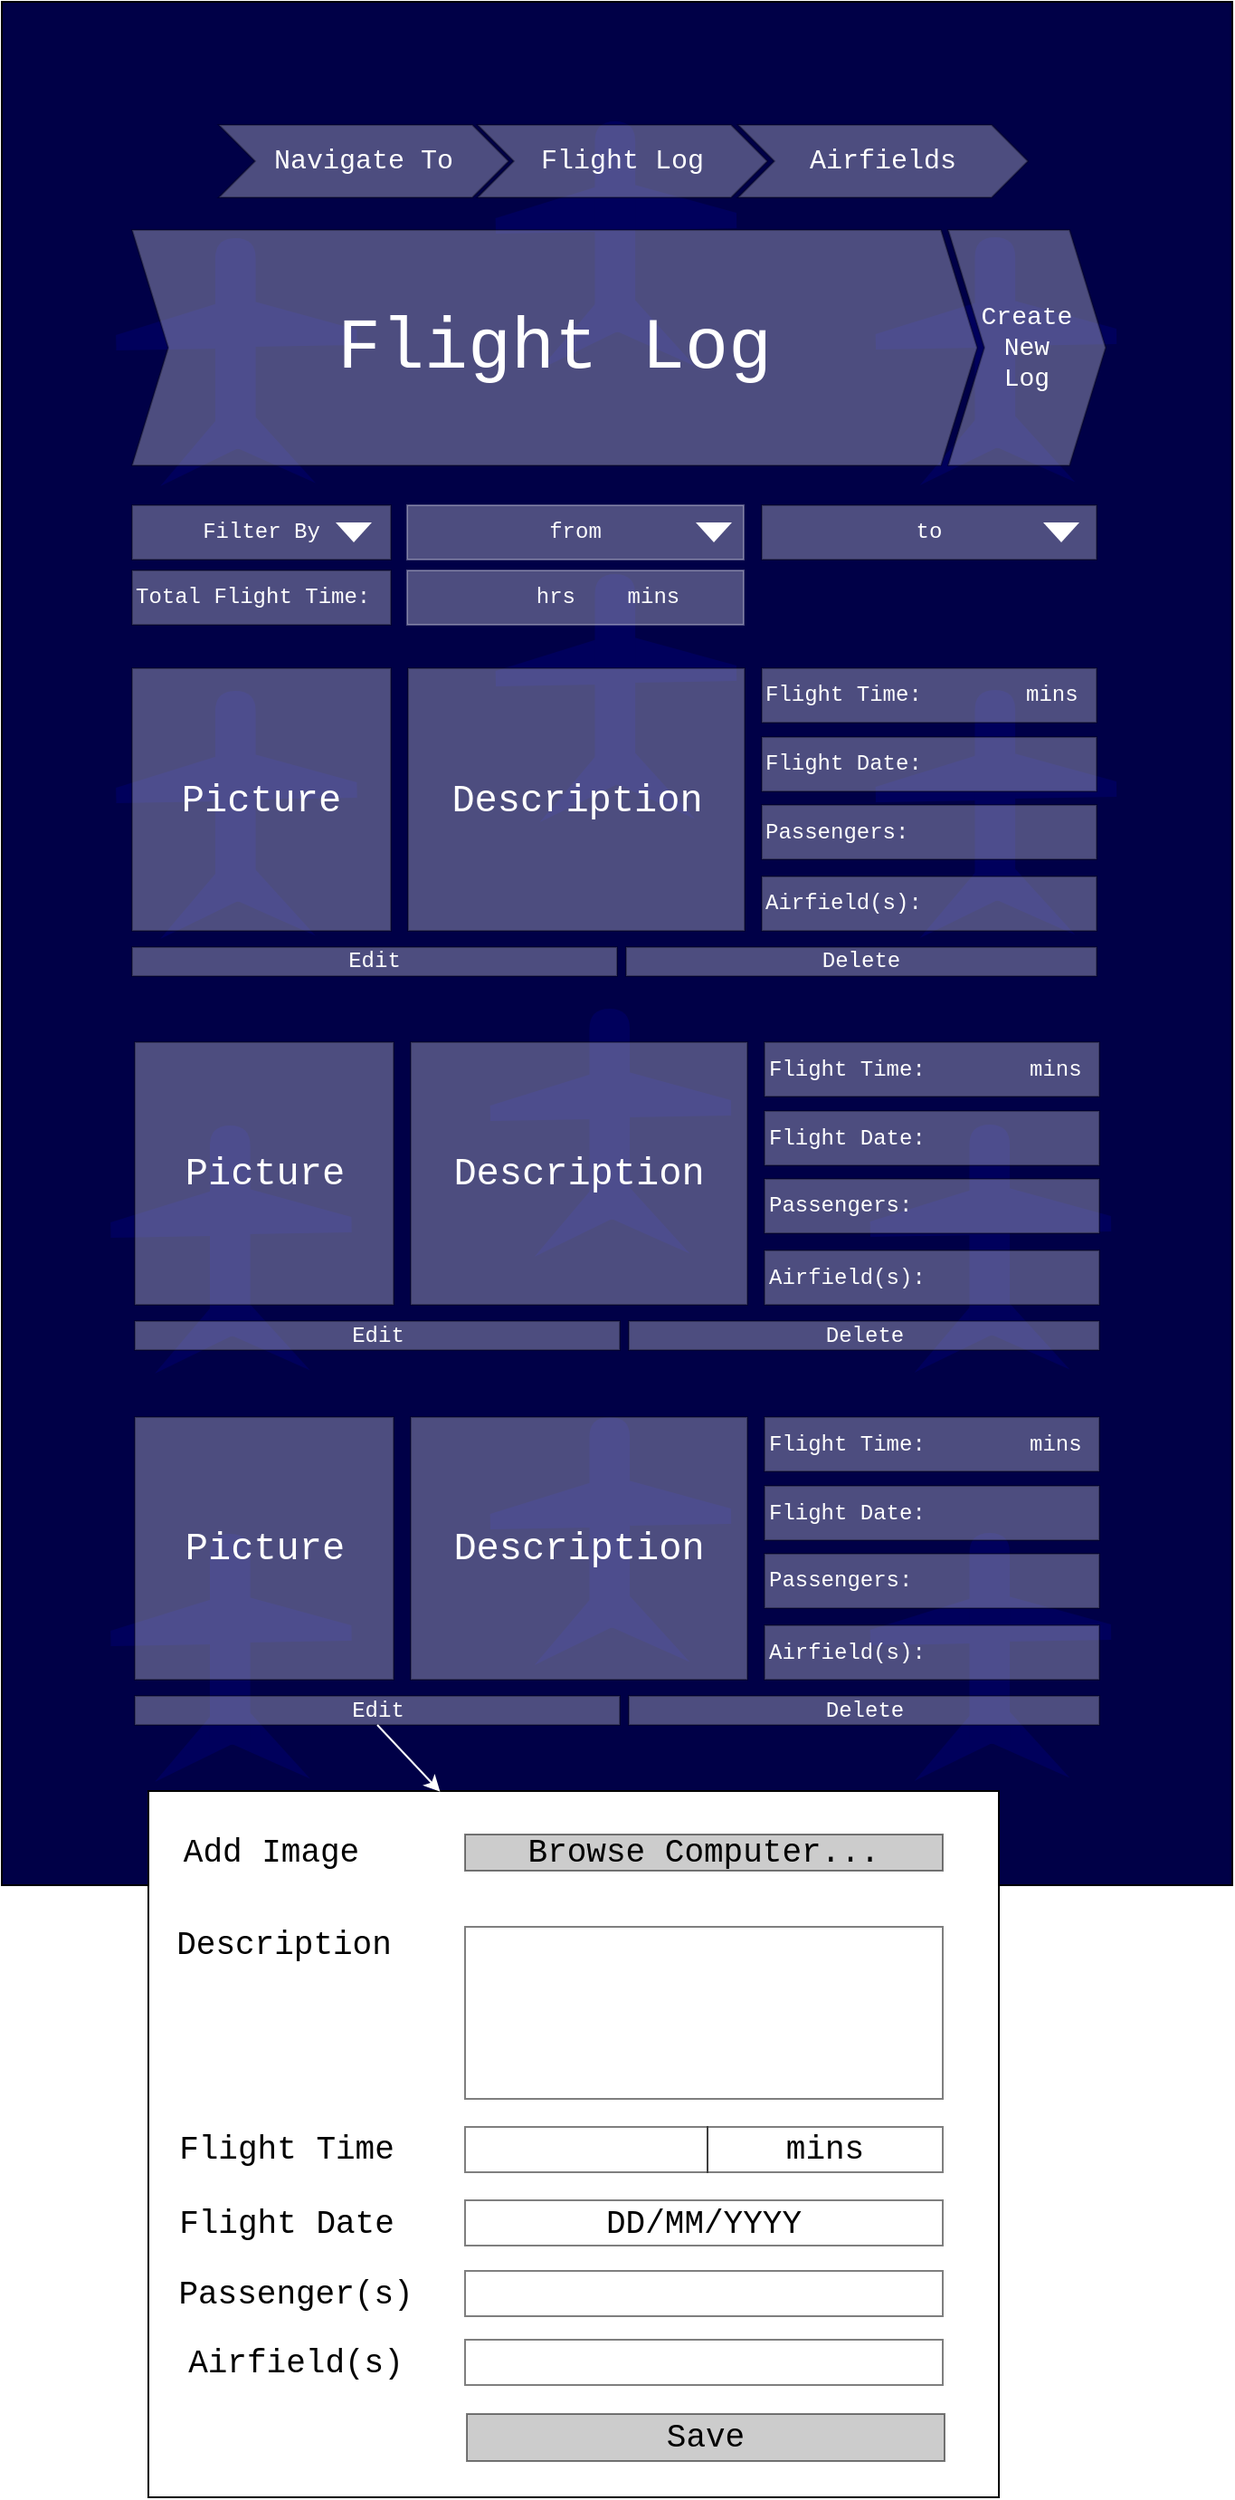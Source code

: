 <mxfile type="github" version="12.1.3" pages="3">
  <diagram id="nMbEW4el2jbkitHSky47" name="FlightLog">
    <mxGraphModel grid="1" dx="848" dy="532" gridSize="10" guides="1" tooltips="1" connect="1" arrows="1" fold="1" page="1" pageScale="1" pageWidth="827" pageHeight="1169" math="0" shadow="0" background="none">
      <root>
        <mxCell id="0"/>
        <mxCell id="1" parent="0"/>
        <mxCell id="YJR4mvDb289GQr2k--yZ-1" value="" parent="1" vertex="1" style="group" connectable="0">
          <mxGeometry as="geometry" height="1040" width="680" y="52" x="60"/>
        </mxCell>
        <mxCell id="YJR4mvDb289GQr2k--yZ-2" value="" parent="YJR4mvDb289GQr2k--yZ-1" vertex="1" style="rounded=0;whiteSpace=wrap;html=1;fillColor=#000047;fontSize=12;">
          <mxGeometry as="geometry" height="1040" width="680"/>
        </mxCell>
        <mxCell id="YJR4mvDb289GQr2k--yZ-3" value="v" parent="YJR4mvDb289GQr2k--yZ-1" vertex="1" style="group;rotation=-1;" connectable="0">
          <mxGeometry as="geometry" height="90" width="133" y="881" x="61"/>
        </mxCell>
        <mxCell id="YJR4mvDb289GQr2k--yZ-4" value="" parent="YJR4mvDb289GQr2k--yZ-3" vertex="1" style="shape=manualInput;whiteSpace=wrap;html=1;labelBackgroundColor=#7EA6E0;fillColor=#00005C;fontSize=12;fontColor=#7EA6E0;strokeColor=none;size=17;rotation=-1;">
          <mxGeometry as="geometry" height="25.538" width="58.142" y="1" x="-1"/>
        </mxCell>
        <mxCell id="YJR4mvDb289GQr2k--yZ-5" value="" parent="YJR4mvDb289GQr2k--yZ-3" vertex="1" style="shape=manualInput;whiteSpace=wrap;html=1;labelBackgroundColor=#7EA6E0;fillColor=#00005C;fontSize=12;fontColor=#7EA6E0;resizeWidth=1;resizeHeight=1;flipH=1;strokeColor=none;size=17;rotation=-1;">
          <mxGeometry as="geometry" height="25.538" width="58.142" y="-1" x="74"/>
        </mxCell>
        <mxCell id="YJR4mvDb289GQr2k--yZ-6" value="" parent="YJR4mvDb289GQr2k--yZ-3" vertex="1" style="shape=manualInput;whiteSpace=wrap;html=1;labelBackgroundColor=#7EA6E0;fillColor=#00005C;fontSize=12;fontColor=#7EA6E0;rotation=-26;strokeColor=none;">
          <mxGeometry as="geometry" height="25.538" width="58.142" y="65" x="15"/>
        </mxCell>
        <mxCell id="YJR4mvDb289GQr2k--yZ-7" value="" parent="YJR4mvDb289GQr2k--yZ-3" vertex="1" style="shape=manualInput;whiteSpace=wrap;html=1;labelBackgroundColor=#7EA6E0;fillColor=#00005C;fontSize=12;fontColor=#7EA6E0;rotation=24;flipH=1;flipV=0;strokeColor=none;">
          <mxGeometry as="geometry" height="25.538" width="58.142" y="64" x="59"/>
        </mxCell>
        <mxCell id="YJR4mvDb289GQr2k--yZ-8" value="" parent="YJR4mvDb289GQr2k--yZ-3" vertex="1" style="shape=delay;whiteSpace=wrap;html=1;labelBackgroundColor=#7EA6E0;fillColor=#00005C;fontSize=12;fontColor=#7EA6E0;rotation=-90;strokeColor=none;">
          <mxGeometry as="geometry" height="22.346" width="116.284" y="12" x="7"/>
        </mxCell>
        <mxCell id="YJR4mvDb289GQr2k--yZ-9" value="" parent="YJR4mvDb289GQr2k--yZ-1" vertex="1" style="shape=manualInput;whiteSpace=wrap;html=1;labelBackgroundColor=#7EA6E0;fillColor=#00005C;fontSize=12;fontColor=#7EA6E0;strokeColor=none;size=17;rotation=-1;">
          <mxGeometry as="geometry" height="25.538" width="58.142" y="881.5" x="479.759"/>
        </mxCell>
        <mxCell id="YJR4mvDb289GQr2k--yZ-10" value="" parent="YJR4mvDb289GQr2k--yZ-1" vertex="1" style="shape=manualInput;whiteSpace=wrap;html=1;labelBackgroundColor=#7EA6E0;fillColor=#00005C;fontSize=12;fontColor=#7EA6E0;resizeWidth=1;resizeHeight=1;flipH=1;strokeColor=none;size=17;rotation=-1;">
          <mxGeometry as="geometry" height="25.538" width="58.142" y="879.5" x="554.759"/>
        </mxCell>
        <mxCell id="YJR4mvDb289GQr2k--yZ-11" value="" parent="YJR4mvDb289GQr2k--yZ-1" vertex="1" style="shape=manualInput;whiteSpace=wrap;html=1;labelBackgroundColor=#7EA6E0;fillColor=#00005C;fontSize=12;fontColor=#7EA6E0;rotation=-26;strokeColor=none;">
          <mxGeometry as="geometry" height="25.538" width="58.142" y="945.5" x="495.759"/>
        </mxCell>
        <mxCell id="YJR4mvDb289GQr2k--yZ-12" value="" parent="YJR4mvDb289GQr2k--yZ-1" vertex="1" style="shape=manualInput;whiteSpace=wrap;html=1;labelBackgroundColor=#7EA6E0;fillColor=#00005C;fontSize=12;fontColor=#7EA6E0;rotation=24;flipH=1;flipV=0;strokeColor=none;">
          <mxGeometry as="geometry" height="25.538" width="58.142" y="944.5" x="539.759"/>
        </mxCell>
        <mxCell id="YJR4mvDb289GQr2k--yZ-13" value="" parent="YJR4mvDb289GQr2k--yZ-1" vertex="1" style="shape=delay;whiteSpace=wrap;html=1;labelBackgroundColor=#7EA6E0;fillColor=#00005C;fontSize=12;fontColor=#7EA6E0;rotation=-90;strokeColor=none;">
          <mxGeometry as="geometry" height="22.346" width="116.284" y="892.5" x="487.759"/>
        </mxCell>
        <mxCell id="YJR4mvDb289GQr2k--yZ-14" value="" parent="YJR4mvDb289GQr2k--yZ-1" vertex="1" style="shape=manualInput;whiteSpace=wrap;html=1;labelBackgroundColor=#7EA6E0;fillColor=#00005C;fontSize=12;fontColor=#7EA6E0;strokeColor=none;size=17;rotation=-1;">
          <mxGeometry as="geometry" height="25.538" width="58.142" y="817.5" x="269.759"/>
        </mxCell>
        <mxCell id="YJR4mvDb289GQr2k--yZ-15" value="" parent="YJR4mvDb289GQr2k--yZ-1" vertex="1" style="shape=manualInput;whiteSpace=wrap;html=1;labelBackgroundColor=#7EA6E0;fillColor=#00005C;fontSize=12;fontColor=#7EA6E0;resizeWidth=1;resizeHeight=1;flipH=1;strokeColor=none;size=17;rotation=-1;">
          <mxGeometry as="geometry" height="25.538" width="58.142" y="815.5" x="344.759"/>
        </mxCell>
        <mxCell id="YJR4mvDb289GQr2k--yZ-16" value="" parent="YJR4mvDb289GQr2k--yZ-1" vertex="1" style="shape=manualInput;whiteSpace=wrap;html=1;labelBackgroundColor=#7EA6E0;fillColor=#00005C;fontSize=12;fontColor=#7EA6E0;rotation=-26;strokeColor=none;">
          <mxGeometry as="geometry" height="25.538" width="58.142" y="881.5" x="285.759"/>
        </mxCell>
        <mxCell id="YJR4mvDb289GQr2k--yZ-17" value="" parent="YJR4mvDb289GQr2k--yZ-1" vertex="1" style="shape=manualInput;whiteSpace=wrap;html=1;labelBackgroundColor=#7EA6E0;fillColor=#00005C;fontSize=12;fontColor=#7EA6E0;rotation=24;flipH=1;flipV=0;strokeColor=none;">
          <mxGeometry as="geometry" height="25.538" width="58.142" y="880.5" x="329.759"/>
        </mxCell>
        <mxCell id="YJR4mvDb289GQr2k--yZ-18" value="" parent="YJR4mvDb289GQr2k--yZ-1" vertex="1" style="shape=delay;whiteSpace=wrap;html=1;labelBackgroundColor=#7EA6E0;fillColor=#00005C;fontSize=12;fontColor=#7EA6E0;rotation=-90;strokeColor=none;">
          <mxGeometry as="geometry" height="22.346" width="116.284" y="828.5" x="277.759"/>
        </mxCell>
        <mxCell id="YJR4mvDb289GQr2k--yZ-19" value="v" parent="YJR4mvDb289GQr2k--yZ-1" vertex="1" style="group;rotation=-1;" connectable="0">
          <mxGeometry as="geometry" height="90" width="133" y="655.5" x="61"/>
        </mxCell>
        <mxCell id="YJR4mvDb289GQr2k--yZ-20" value="" parent="YJR4mvDb289GQr2k--yZ-19" vertex="1" style="shape=manualInput;whiteSpace=wrap;html=1;labelBackgroundColor=#7EA6E0;fillColor=#00005C;fontSize=12;fontColor=#7EA6E0;strokeColor=none;size=17;rotation=-1;">
          <mxGeometry as="geometry" height="25.538" width="58.142" y="1" x="-1"/>
        </mxCell>
        <mxCell id="YJR4mvDb289GQr2k--yZ-21" value="" parent="YJR4mvDb289GQr2k--yZ-19" vertex="1" style="shape=manualInput;whiteSpace=wrap;html=1;labelBackgroundColor=#7EA6E0;fillColor=#00005C;fontSize=12;fontColor=#7EA6E0;resizeWidth=1;resizeHeight=1;flipH=1;strokeColor=none;size=17;rotation=-1;">
          <mxGeometry as="geometry" height="25.538" width="58.142" y="-1" x="74"/>
        </mxCell>
        <mxCell id="YJR4mvDb289GQr2k--yZ-22" value="" parent="YJR4mvDb289GQr2k--yZ-19" vertex="1" style="shape=manualInput;whiteSpace=wrap;html=1;labelBackgroundColor=#7EA6E0;fillColor=#00005C;fontSize=12;fontColor=#7EA6E0;rotation=-26;strokeColor=none;">
          <mxGeometry as="geometry" height="25.538" width="58.142" y="65" x="15"/>
        </mxCell>
        <mxCell id="YJR4mvDb289GQr2k--yZ-23" value="" parent="YJR4mvDb289GQr2k--yZ-19" vertex="1" style="shape=manualInput;whiteSpace=wrap;html=1;labelBackgroundColor=#7EA6E0;fillColor=#00005C;fontSize=12;fontColor=#7EA6E0;rotation=24;flipH=1;flipV=0;strokeColor=none;">
          <mxGeometry as="geometry" height="25.538" width="58.142" y="64" x="59"/>
        </mxCell>
        <mxCell id="YJR4mvDb289GQr2k--yZ-24" value="" parent="YJR4mvDb289GQr2k--yZ-19" vertex="1" style="shape=delay;whiteSpace=wrap;html=1;labelBackgroundColor=#7EA6E0;fillColor=#00005C;fontSize=12;fontColor=#7EA6E0;rotation=-90;strokeColor=none;">
          <mxGeometry as="geometry" height="22.346" width="116.284" y="12" x="7"/>
        </mxCell>
        <mxCell id="YJR4mvDb289GQr2k--yZ-25" value="" parent="YJR4mvDb289GQr2k--yZ-1" vertex="1" style="shape=manualInput;whiteSpace=wrap;html=1;labelBackgroundColor=#7EA6E0;fillColor=#00005C;fontSize=12;fontColor=#7EA6E0;strokeColor=none;size=17;rotation=-1;">
          <mxGeometry as="geometry" height="25.538" width="58.142" y="656" x="479.759"/>
        </mxCell>
        <mxCell id="YJR4mvDb289GQr2k--yZ-26" value="" parent="YJR4mvDb289GQr2k--yZ-1" vertex="1" style="shape=manualInput;whiteSpace=wrap;html=1;labelBackgroundColor=#7EA6E0;fillColor=#00005C;fontSize=12;fontColor=#7EA6E0;resizeWidth=1;resizeHeight=1;flipH=1;strokeColor=none;size=17;rotation=-1;">
          <mxGeometry as="geometry" height="25.538" width="58.142" y="654" x="554.759"/>
        </mxCell>
        <mxCell id="YJR4mvDb289GQr2k--yZ-27" value="" parent="YJR4mvDb289GQr2k--yZ-1" vertex="1" style="shape=manualInput;whiteSpace=wrap;html=1;labelBackgroundColor=#7EA6E0;fillColor=#00005C;fontSize=12;fontColor=#7EA6E0;rotation=-26;strokeColor=none;">
          <mxGeometry as="geometry" height="25.538" width="58.142" y="720" x="495.759"/>
        </mxCell>
        <mxCell id="YJR4mvDb289GQr2k--yZ-28" value="" parent="YJR4mvDb289GQr2k--yZ-1" vertex="1" style="shape=manualInput;whiteSpace=wrap;html=1;labelBackgroundColor=#7EA6E0;fillColor=#00005C;fontSize=12;fontColor=#7EA6E0;rotation=24;flipH=1;flipV=0;strokeColor=none;">
          <mxGeometry as="geometry" height="25.538" width="58.142" y="719" x="539.759"/>
        </mxCell>
        <mxCell id="YJR4mvDb289GQr2k--yZ-29" value="" parent="YJR4mvDb289GQr2k--yZ-1" vertex="1" style="shape=delay;whiteSpace=wrap;html=1;labelBackgroundColor=#7EA6E0;fillColor=#00005C;fontSize=12;fontColor=#7EA6E0;rotation=-90;strokeColor=none;">
          <mxGeometry as="geometry" height="22.346" width="116.284" y="667" x="487.759"/>
        </mxCell>
        <mxCell id="YJR4mvDb289GQr2k--yZ-30" value="" parent="YJR4mvDb289GQr2k--yZ-1" vertex="1" style="shape=manualInput;whiteSpace=wrap;html=1;labelBackgroundColor=#7EA6E0;fillColor=#00005C;fontSize=12;fontColor=#7EA6E0;strokeColor=none;size=17;rotation=-1;">
          <mxGeometry as="geometry" height="25.538" width="58.142" y="592" x="269.759"/>
        </mxCell>
        <mxCell id="YJR4mvDb289GQr2k--yZ-31" value="" parent="YJR4mvDb289GQr2k--yZ-1" vertex="1" style="shape=manualInput;whiteSpace=wrap;html=1;labelBackgroundColor=#7EA6E0;fillColor=#00005C;fontSize=12;fontColor=#7EA6E0;resizeWidth=1;resizeHeight=1;flipH=1;strokeColor=none;size=17;rotation=-1;">
          <mxGeometry as="geometry" height="25.538" width="58.142" y="590" x="344.759"/>
        </mxCell>
        <mxCell id="YJR4mvDb289GQr2k--yZ-32" value="" parent="YJR4mvDb289GQr2k--yZ-1" vertex="1" style="shape=manualInput;whiteSpace=wrap;html=1;labelBackgroundColor=#7EA6E0;fillColor=#00005C;fontSize=12;fontColor=#7EA6E0;rotation=-26;strokeColor=none;">
          <mxGeometry as="geometry" height="25.538" width="58.142" y="656" x="285.759"/>
        </mxCell>
        <mxCell id="YJR4mvDb289GQr2k--yZ-33" value="" parent="YJR4mvDb289GQr2k--yZ-1" vertex="1" style="shape=manualInput;whiteSpace=wrap;html=1;labelBackgroundColor=#7EA6E0;fillColor=#00005C;fontSize=12;fontColor=#7EA6E0;rotation=24;flipH=1;flipV=0;strokeColor=none;">
          <mxGeometry as="geometry" height="25.538" width="58.142" y="655" x="329.759"/>
        </mxCell>
        <mxCell id="YJR4mvDb289GQr2k--yZ-34" value="" parent="YJR4mvDb289GQr2k--yZ-1" vertex="1" style="shape=delay;whiteSpace=wrap;html=1;labelBackgroundColor=#7EA6E0;fillColor=#00005C;fontSize=12;fontColor=#7EA6E0;rotation=-90;strokeColor=none;">
          <mxGeometry as="geometry" height="22.346" width="116.284" y="603" x="277.759"/>
        </mxCell>
        <mxCell id="YJR4mvDb289GQr2k--yZ-35" value="v" parent="YJR4mvDb289GQr2k--yZ-1" vertex="1" style="group;rotation=-1;" connectable="0">
          <mxGeometry as="geometry" height="90" width="133" y="415.5" x="64"/>
        </mxCell>
        <mxCell id="YJR4mvDb289GQr2k--yZ-36" value="" parent="YJR4mvDb289GQr2k--yZ-35" vertex="1" style="shape=manualInput;whiteSpace=wrap;html=1;labelBackgroundColor=#7EA6E0;fillColor=#00005C;fontSize=12;fontColor=#7EA6E0;strokeColor=none;size=17;rotation=-1;">
          <mxGeometry as="geometry" height="25.538" width="58.142" y="1" x="-1"/>
        </mxCell>
        <mxCell id="YJR4mvDb289GQr2k--yZ-37" value="" parent="YJR4mvDb289GQr2k--yZ-35" vertex="1" style="shape=manualInput;whiteSpace=wrap;html=1;labelBackgroundColor=#7EA6E0;fillColor=#00005C;fontSize=12;fontColor=#7EA6E0;resizeWidth=1;resizeHeight=1;flipH=1;strokeColor=none;size=17;rotation=-1;">
          <mxGeometry as="geometry" height="25.538" width="58.142" y="-1" x="74"/>
        </mxCell>
        <mxCell id="YJR4mvDb289GQr2k--yZ-38" value="" parent="YJR4mvDb289GQr2k--yZ-35" vertex="1" style="shape=manualInput;whiteSpace=wrap;html=1;labelBackgroundColor=#7EA6E0;fillColor=#00005C;fontSize=12;fontColor=#7EA6E0;rotation=-26;strokeColor=none;">
          <mxGeometry as="geometry" height="25.538" width="58.142" y="65" x="15"/>
        </mxCell>
        <mxCell id="YJR4mvDb289GQr2k--yZ-39" value="" parent="YJR4mvDb289GQr2k--yZ-35" vertex="1" style="shape=manualInput;whiteSpace=wrap;html=1;labelBackgroundColor=#7EA6E0;fillColor=#00005C;fontSize=12;fontColor=#7EA6E0;rotation=24;flipH=1;flipV=0;strokeColor=none;">
          <mxGeometry as="geometry" height="25.538" width="58.142" y="64" x="59"/>
        </mxCell>
        <mxCell id="YJR4mvDb289GQr2k--yZ-40" value="" parent="YJR4mvDb289GQr2k--yZ-35" vertex="1" style="shape=delay;whiteSpace=wrap;html=1;labelBackgroundColor=#7EA6E0;fillColor=#00005C;fontSize=12;fontColor=#7EA6E0;rotation=-90;strokeColor=none;">
          <mxGeometry as="geometry" height="22.346" width="116.284" y="12" x="7"/>
        </mxCell>
        <mxCell id="YJR4mvDb289GQr2k--yZ-41" value="" parent="YJR4mvDb289GQr2k--yZ-1" vertex="1" style="shape=manualInput;whiteSpace=wrap;html=1;labelBackgroundColor=#7EA6E0;fillColor=#00005C;fontSize=12;fontColor=#7EA6E0;strokeColor=none;size=17;rotation=-1;">
          <mxGeometry as="geometry" height="25.538" width="58.142" y="416" x="482.759"/>
        </mxCell>
        <mxCell id="YJR4mvDb289GQr2k--yZ-42" value="" parent="YJR4mvDb289GQr2k--yZ-1" vertex="1" style="shape=manualInput;whiteSpace=wrap;html=1;labelBackgroundColor=#7EA6E0;fillColor=#00005C;fontSize=12;fontColor=#7EA6E0;resizeWidth=1;resizeHeight=1;flipH=1;strokeColor=none;size=17;rotation=-1;">
          <mxGeometry as="geometry" height="25.538" width="58.142" y="414" x="557.759"/>
        </mxCell>
        <mxCell id="YJR4mvDb289GQr2k--yZ-43" value="" parent="YJR4mvDb289GQr2k--yZ-1" vertex="1" style="shape=manualInput;whiteSpace=wrap;html=1;labelBackgroundColor=#7EA6E0;fillColor=#00005C;fontSize=12;fontColor=#7EA6E0;rotation=-26;strokeColor=none;">
          <mxGeometry as="geometry" height="25.538" width="58.142" y="480" x="498.759"/>
        </mxCell>
        <mxCell id="YJR4mvDb289GQr2k--yZ-44" value="" parent="YJR4mvDb289GQr2k--yZ-1" vertex="1" style="shape=manualInput;whiteSpace=wrap;html=1;labelBackgroundColor=#7EA6E0;fillColor=#00005C;fontSize=12;fontColor=#7EA6E0;rotation=24;flipH=1;flipV=0;strokeColor=none;">
          <mxGeometry as="geometry" height="25.538" width="58.142" y="479" x="542.759"/>
        </mxCell>
        <mxCell id="YJR4mvDb289GQr2k--yZ-45" value="" parent="YJR4mvDb289GQr2k--yZ-1" vertex="1" style="shape=delay;whiteSpace=wrap;html=1;labelBackgroundColor=#7EA6E0;fillColor=#00005C;fontSize=12;fontColor=#7EA6E0;rotation=-90;strokeColor=none;">
          <mxGeometry as="geometry" height="22.346" width="116.284" y="427" x="490.759"/>
        </mxCell>
        <mxCell id="YJR4mvDb289GQr2k--yZ-46" value="" parent="YJR4mvDb289GQr2k--yZ-1" vertex="1" style="shape=manualInput;whiteSpace=wrap;html=1;labelBackgroundColor=#7EA6E0;fillColor=#00005C;fontSize=12;fontColor=#7EA6E0;strokeColor=none;size=17;rotation=-1;">
          <mxGeometry as="geometry" height="25.538" width="58.142" y="352" x="272.759"/>
        </mxCell>
        <mxCell id="YJR4mvDb289GQr2k--yZ-47" value="" parent="YJR4mvDb289GQr2k--yZ-1" vertex="1" style="shape=manualInput;whiteSpace=wrap;html=1;labelBackgroundColor=#7EA6E0;fillColor=#00005C;fontSize=12;fontColor=#7EA6E0;resizeWidth=1;resizeHeight=1;flipH=1;strokeColor=none;size=17;rotation=-1;">
          <mxGeometry as="geometry" height="25.538" width="58.142" y="350" x="347.759"/>
        </mxCell>
        <mxCell id="YJR4mvDb289GQr2k--yZ-48" value="" parent="YJR4mvDb289GQr2k--yZ-1" vertex="1" style="shape=manualInput;whiteSpace=wrap;html=1;labelBackgroundColor=#7EA6E0;fillColor=#00005C;fontSize=12;fontColor=#7EA6E0;rotation=-26;strokeColor=none;">
          <mxGeometry as="geometry" height="25.538" width="58.142" y="416" x="288.759"/>
        </mxCell>
        <mxCell id="YJR4mvDb289GQr2k--yZ-49" value="" parent="YJR4mvDb289GQr2k--yZ-1" vertex="1" style="shape=manualInput;whiteSpace=wrap;html=1;labelBackgroundColor=#7EA6E0;fillColor=#00005C;fontSize=12;fontColor=#7EA6E0;rotation=24;flipH=1;flipV=0;strokeColor=none;">
          <mxGeometry as="geometry" height="25.538" width="58.142" y="415" x="332.759"/>
        </mxCell>
        <mxCell id="YJR4mvDb289GQr2k--yZ-50" value="" parent="YJR4mvDb289GQr2k--yZ-1" vertex="1" style="shape=delay;whiteSpace=wrap;html=1;labelBackgroundColor=#7EA6E0;fillColor=#00005C;fontSize=12;fontColor=#7EA6E0;rotation=-90;strokeColor=none;">
          <mxGeometry as="geometry" height="22.346" width="116.284" y="363" x="280.759"/>
        </mxCell>
        <mxCell id="YJR4mvDb289GQr2k--yZ-51" value="v" parent="YJR4mvDb289GQr2k--yZ-1" vertex="1" style="group;rotation=-1;" connectable="0">
          <mxGeometry as="geometry" height="90" width="133" y="165.5" x="64"/>
        </mxCell>
        <mxCell id="YJR4mvDb289GQr2k--yZ-52" value="" parent="YJR4mvDb289GQr2k--yZ-51" vertex="1" style="shape=manualInput;whiteSpace=wrap;html=1;labelBackgroundColor=#7EA6E0;fillColor=#00005C;fontSize=12;fontColor=#7EA6E0;strokeColor=none;size=17;rotation=-1;">
          <mxGeometry as="geometry" height="25.538" width="58.142" y="1" x="-1"/>
        </mxCell>
        <mxCell id="YJR4mvDb289GQr2k--yZ-53" value="" parent="YJR4mvDb289GQr2k--yZ-51" vertex="1" style="shape=manualInput;whiteSpace=wrap;html=1;labelBackgroundColor=#7EA6E0;fillColor=#00005C;fontSize=12;fontColor=#7EA6E0;resizeWidth=1;resizeHeight=1;flipH=1;strokeColor=none;size=17;rotation=-1;">
          <mxGeometry as="geometry" height="25.538" width="58.142" y="-1" x="74"/>
        </mxCell>
        <mxCell id="YJR4mvDb289GQr2k--yZ-54" value="" parent="YJR4mvDb289GQr2k--yZ-51" vertex="1" style="shape=manualInput;whiteSpace=wrap;html=1;labelBackgroundColor=#7EA6E0;fillColor=#00005C;fontSize=12;fontColor=#7EA6E0;rotation=-26;strokeColor=none;">
          <mxGeometry as="geometry" height="25.538" width="58.142" y="65" x="15"/>
        </mxCell>
        <mxCell id="YJR4mvDb289GQr2k--yZ-55" value="" parent="YJR4mvDb289GQr2k--yZ-51" vertex="1" style="shape=manualInput;whiteSpace=wrap;html=1;labelBackgroundColor=#7EA6E0;fillColor=#00005C;fontSize=12;fontColor=#7EA6E0;rotation=24;flipH=1;flipV=0;strokeColor=none;">
          <mxGeometry as="geometry" height="25.538" width="58.142" y="64" x="59"/>
        </mxCell>
        <mxCell id="YJR4mvDb289GQr2k--yZ-56" value="" parent="YJR4mvDb289GQr2k--yZ-51" vertex="1" style="shape=delay;whiteSpace=wrap;html=1;labelBackgroundColor=#7EA6E0;fillColor=#00005C;fontSize=12;fontColor=#7EA6E0;rotation=-90;strokeColor=none;">
          <mxGeometry as="geometry" height="22.346" width="116.284" y="12" x="7"/>
        </mxCell>
        <mxCell id="YJR4mvDb289GQr2k--yZ-57" value="" parent="YJR4mvDb289GQr2k--yZ-1" vertex="1" style="shape=manualInput;whiteSpace=wrap;html=1;labelBackgroundColor=#7EA6E0;fillColor=#00005C;fontSize=12;fontColor=#7EA6E0;strokeColor=none;size=17;rotation=-1;">
          <mxGeometry as="geometry" height="25.538" width="58.142" y="166" x="482.759"/>
        </mxCell>
        <mxCell id="YJR4mvDb289GQr2k--yZ-58" value="" parent="YJR4mvDb289GQr2k--yZ-1" vertex="1" style="shape=manualInput;whiteSpace=wrap;html=1;labelBackgroundColor=#7EA6E0;fillColor=#00005C;fontSize=12;fontColor=#7EA6E0;resizeWidth=1;resizeHeight=1;flipH=1;strokeColor=none;size=17;rotation=-1;">
          <mxGeometry as="geometry" height="25.538" width="58.142" y="164" x="557.759"/>
        </mxCell>
        <mxCell id="YJR4mvDb289GQr2k--yZ-59" value="" parent="YJR4mvDb289GQr2k--yZ-1" vertex="1" style="shape=manualInput;whiteSpace=wrap;html=1;labelBackgroundColor=#7EA6E0;fillColor=#00005C;fontSize=12;fontColor=#7EA6E0;rotation=-26;strokeColor=none;">
          <mxGeometry as="geometry" height="25.538" width="58.142" y="230" x="498.759"/>
        </mxCell>
        <mxCell id="YJR4mvDb289GQr2k--yZ-60" value="" parent="YJR4mvDb289GQr2k--yZ-1" vertex="1" style="shape=manualInput;whiteSpace=wrap;html=1;labelBackgroundColor=#7EA6E0;fillColor=#00005C;fontSize=12;fontColor=#7EA6E0;rotation=24;flipH=1;flipV=0;strokeColor=none;">
          <mxGeometry as="geometry" height="25.538" width="58.142" y="229" x="542.759"/>
        </mxCell>
        <mxCell id="YJR4mvDb289GQr2k--yZ-61" value="" parent="YJR4mvDb289GQr2k--yZ-1" vertex="1" style="shape=delay;whiteSpace=wrap;html=1;labelBackgroundColor=#7EA6E0;fillColor=#00005C;fontSize=12;fontColor=#7EA6E0;rotation=-90;strokeColor=none;">
          <mxGeometry as="geometry" height="22.346" width="116.284" y="177" x="490.759"/>
        </mxCell>
        <mxCell id="YJR4mvDb289GQr2k--yZ-62" value="" parent="YJR4mvDb289GQr2k--yZ-1" vertex="1" style="shape=manualInput;whiteSpace=wrap;html=1;labelBackgroundColor=#7EA6E0;fillColor=#00005C;fontSize=12;fontColor=#7EA6E0;strokeColor=none;size=17;rotation=-1;">
          <mxGeometry as="geometry" height="25.538" width="58.142" y="102" x="272.759"/>
        </mxCell>
        <mxCell id="YJR4mvDb289GQr2k--yZ-63" value="" parent="YJR4mvDb289GQr2k--yZ-1" vertex="1" style="shape=manualInput;whiteSpace=wrap;html=1;labelBackgroundColor=#7EA6E0;fillColor=#00005C;fontSize=12;fontColor=#7EA6E0;resizeWidth=1;resizeHeight=1;flipH=1;strokeColor=none;size=17;rotation=-1;">
          <mxGeometry as="geometry" height="25.538" width="58.142" y="100" x="347.759"/>
        </mxCell>
        <mxCell id="YJR4mvDb289GQr2k--yZ-64" value="" parent="YJR4mvDb289GQr2k--yZ-1" vertex="1" style="shape=manualInput;whiteSpace=wrap;html=1;labelBackgroundColor=#7EA6E0;fillColor=#00005C;fontSize=12;fontColor=#7EA6E0;rotation=-26;strokeColor=none;">
          <mxGeometry as="geometry" height="25.538" width="58.142" y="166" x="288.759"/>
        </mxCell>
        <mxCell id="YJR4mvDb289GQr2k--yZ-65" value="" parent="YJR4mvDb289GQr2k--yZ-1" vertex="1" style="shape=manualInput;whiteSpace=wrap;html=1;labelBackgroundColor=#7EA6E0;fillColor=#00005C;fontSize=12;fontColor=#7EA6E0;rotation=24;flipH=1;flipV=0;strokeColor=none;">
          <mxGeometry as="geometry" height="25.538" width="58.142" y="165" x="332.759"/>
        </mxCell>
        <mxCell id="YJR4mvDb289GQr2k--yZ-66" value="" parent="YJR4mvDb289GQr2k--yZ-1" vertex="1" style="shape=delay;whiteSpace=wrap;html=1;labelBackgroundColor=#7EA6E0;fillColor=#00005C;fontSize=12;fontColor=#7EA6E0;rotation=-90;strokeColor=none;">
          <mxGeometry as="geometry" height="22.346" width="116.284" y="113" x="280.759"/>
        </mxCell>
        <mxCell id="YJR4mvDb289GQr2k--yZ-67" value="Flight Time: &amp;nbsp; &amp;nbsp; &amp;nbsp;&amp;nbsp; mins" parent="YJR4mvDb289GQr2k--yZ-1" vertex="1" style="rounded=0;whiteSpace=wrap;html=1;labelBackgroundColor=none;fontFamily=Courier New;fontSize=12;fontColor=#FFFFFF;opacity=30;align=left;">
          <mxGeometry as="geometry" height="30" width="185" y="574.5" x="421.5"/>
        </mxCell>
        <mxCell id="YJR4mvDb289GQr2k--yZ-68" value="Description" parent="YJR4mvDb289GQr2k--yZ-1" vertex="1" style="rounded=0;whiteSpace=wrap;html=1;labelBackgroundColor=none;fontFamily=Courier New;fontSize=21;fontColor=#FFFFFF;opacity=30;">
          <mxGeometry as="geometry" height="145" width="186" y="574.5" x="226"/>
        </mxCell>
        <mxCell id="YJR4mvDb289GQr2k--yZ-69" value="Edit" parent="YJR4mvDb289GQr2k--yZ-1" vertex="1" style="rounded=0;whiteSpace=wrap;html=1;labelBackgroundColor=none;fontFamily=Courier New;fontSize=12;fontColor=#FFFFFF;opacity=30;">
          <mxGeometry as="geometry" height="16" width="268" y="728.5" x="73.5"/>
        </mxCell>
        <mxCell id="YJR4mvDb289GQr2k--yZ-70" value="Airfield(s):" parent="YJR4mvDb289GQr2k--yZ-1" vertex="1" style="rounded=0;whiteSpace=wrap;html=1;labelBackgroundColor=none;fontFamily=Courier New;fontSize=12;fontColor=#FFFFFF;opacity=30;align=left;">
          <mxGeometry as="geometry" height="30" width="185" y="689.5" x="421.5"/>
        </mxCell>
        <mxCell id="YJR4mvDb289GQr2k--yZ-71" value="Passengers:" parent="YJR4mvDb289GQr2k--yZ-1" vertex="1" style="rounded=0;whiteSpace=wrap;html=1;labelBackgroundColor=none;fontFamily=Courier New;fontSize=12;fontColor=#FFFFFF;opacity=30;align=left;">
          <mxGeometry as="geometry" height="30" width="185" y="650" x="421.5"/>
        </mxCell>
        <mxCell id="YJR4mvDb289GQr2k--yZ-72" value="Delete" parent="YJR4mvDb289GQr2k--yZ-1" vertex="1" style="rounded=0;whiteSpace=wrap;html=1;labelBackgroundColor=none;fontFamily=Courier New;fontSize=12;fontColor=#FFFFFF;opacity=30;">
          <mxGeometry as="geometry" height="16" width="260" y="728.5" x="346.5"/>
        </mxCell>
        <mxCell id="YJR4mvDb289GQr2k--yZ-73" value="Flight Date:&amp;nbsp;" parent="YJR4mvDb289GQr2k--yZ-1" vertex="1" style="rounded=0;whiteSpace=wrap;html=1;labelBackgroundColor=none;fontFamily=Courier New;fontSize=12;fontColor=#FFFFFF;opacity=30;align=left;">
          <mxGeometry as="geometry" height="30" width="185" y="612.5" x="421.5"/>
        </mxCell>
        <mxCell id="YJR4mvDb289GQr2k--yZ-74" value="Picture" parent="YJR4mvDb289GQr2k--yZ-1" vertex="1" style="rounded=0;whiteSpace=wrap;html=1;labelBackgroundColor=none;fontFamily=Courier New;fontSize=21;fontColor=#FFFFFF;opacity=30;">
          <mxGeometry as="geometry" height="145" width="143" y="574.5" x="73.5"/>
        </mxCell>
        <mxCell id="YJR4mvDb289GQr2k--yZ-75" value="Flight Time: &amp;nbsp; &amp;nbsp; &amp;nbsp;&amp;nbsp; mins" parent="YJR4mvDb289GQr2k--yZ-1" vertex="1" style="rounded=0;whiteSpace=wrap;html=1;labelBackgroundColor=none;fontFamily=Courier New;fontSize=12;fontColor=#FFFFFF;opacity=30;align=left;">
          <mxGeometry as="geometry" height="30" width="185" y="781.5" x="421.5"/>
        </mxCell>
        <mxCell id="YJR4mvDb289GQr2k--yZ-76" value="Description" parent="YJR4mvDb289GQr2k--yZ-1" vertex="1" style="rounded=0;whiteSpace=wrap;html=1;labelBackgroundColor=none;fontFamily=Courier New;fontSize=21;fontColor=#FFFFFF;opacity=30;">
          <mxGeometry as="geometry" height="145" width="186" y="781.5" x="226"/>
        </mxCell>
        <mxCell id="YJR4mvDb289GQr2k--yZ-77" value="Edit" parent="YJR4mvDb289GQr2k--yZ-1" vertex="1" style="rounded=0;whiteSpace=wrap;html=1;labelBackgroundColor=none;fontFamily=Courier New;fontSize=12;fontColor=#FFFFFF;opacity=30;">
          <mxGeometry as="geometry" height="16" width="268" y="935.5" x="73.5"/>
        </mxCell>
        <mxCell id="YJR4mvDb289GQr2k--yZ-78" value="Airfield(s):" parent="YJR4mvDb289GQr2k--yZ-1" vertex="1" style="rounded=0;whiteSpace=wrap;html=1;labelBackgroundColor=none;fontFamily=Courier New;fontSize=12;fontColor=#FFFFFF;opacity=30;align=left;">
          <mxGeometry as="geometry" height="30" width="185" y="896.5" x="421.5"/>
        </mxCell>
        <mxCell id="YJR4mvDb289GQr2k--yZ-79" value="Passengers:" parent="YJR4mvDb289GQr2k--yZ-1" vertex="1" style="rounded=0;whiteSpace=wrap;html=1;labelBackgroundColor=none;fontFamily=Courier New;fontSize=12;fontColor=#FFFFFF;opacity=30;align=left;">
          <mxGeometry as="geometry" height="30" width="185" y="857" x="421.5"/>
        </mxCell>
        <mxCell id="YJR4mvDb289GQr2k--yZ-80" value="Delete" parent="YJR4mvDb289GQr2k--yZ-1" vertex="1" style="rounded=0;whiteSpace=wrap;html=1;labelBackgroundColor=none;fontFamily=Courier New;fontSize=12;fontColor=#FFFFFF;opacity=30;">
          <mxGeometry as="geometry" height="16" width="260" y="935.5" x="346.5"/>
        </mxCell>
        <mxCell id="YJR4mvDb289GQr2k--yZ-81" value="Flight Date:&amp;nbsp;" parent="YJR4mvDb289GQr2k--yZ-1" vertex="1" style="rounded=0;whiteSpace=wrap;html=1;labelBackgroundColor=none;fontFamily=Courier New;fontSize=12;fontColor=#FFFFFF;opacity=30;align=left;">
          <mxGeometry as="geometry" height="30" width="185" y="819.5" x="421.5"/>
        </mxCell>
        <mxCell id="YJR4mvDb289GQr2k--yZ-82" value="Picture" parent="YJR4mvDb289GQr2k--yZ-1" vertex="1" style="rounded=0;whiteSpace=wrap;html=1;labelBackgroundColor=none;fontFamily=Courier New;fontSize=21;fontColor=#FFFFFF;opacity=30;">
          <mxGeometry as="geometry" height="145" width="143" y="781.5" x="73.5"/>
        </mxCell>
        <mxCell id="YY9EZxj1DfYb8qE-qnu3-2" value="&lt;font&gt;Flight Log&lt;/font&gt;" parent="1" vertex="1" style="shape=step;perimeter=stepPerimeter;whiteSpace=wrap;html=1;fixedSize=1;opacity=30;fontSize=40;fontFamily=Courier New;labelBorderColor=none;labelBackgroundColor=none;fontColor=#FFFFFF;fontStyle=0">
          <mxGeometry as="geometry" height="130" width="467" y="178" x="132"/>
        </mxCell>
        <mxCell id="YY9EZxj1DfYb8qE-qnu3-3" value="Airfields" parent="1" vertex="1" style="shape=step;perimeter=stepPerimeter;whiteSpace=wrap;html=1;fixedSize=1;opacity=30;fontSize=15;fontFamily=Courier New;labelBorderColor=none;labelBackgroundColor=none;fontColor=#FFFFFF;">
          <mxGeometry as="geometry" height="40" width="160" y="120" x="467"/>
        </mxCell>
        <mxCell id="YY9EZxj1DfYb8qE-qnu3-4" value="Flight Log" parent="1" vertex="1" style="shape=step;perimeter=stepPerimeter;whiteSpace=wrap;html=1;fixedSize=1;opacity=30;fontSize=15;fontFamily=Courier New;labelBorderColor=none;labelBackgroundColor=none;fontColor=#FFFFFF;">
          <mxGeometry as="geometry" height="40" width="160" y="120" x="323"/>
        </mxCell>
        <mxCell id="YY9EZxj1DfYb8qE-qnu3-5" value="Navigate To" parent="1" vertex="1" style="shape=step;perimeter=stepPerimeter;whiteSpace=wrap;html=1;fixedSize=1;opacity=30;fontSize=15;fontFamily=Courier New;labelBorderColor=none;labelBackgroundColor=none;fontColor=#FFFFFF;">
          <mxGeometry as="geometry" height="40" width="160" y="120" x="180"/>
        </mxCell>
        <mxCell id="YY9EZxj1DfYb8qE-qnu3-7" value="Create&lt;br&gt;New&lt;br&gt;Log" parent="1" vertex="1" style="shape=step;perimeter=stepPerimeter;whiteSpace=wrap;html=1;fixedSize=1;opacity=30;fontSize=14;fontFamily=Courier New;labelBorderColor=none;labelBackgroundColor=none;fontColor=#FFFFFF;fontStyle=0">
          <mxGeometry as="geometry" height="130" width="87" y="178" x="583"/>
        </mxCell>
        <mxCell id="YY9EZxj1DfYb8qE-qnu3-8" value="Flight Time: &amp;nbsp; &amp;nbsp; &amp;nbsp;&amp;nbsp; mins" parent="1" vertex="1" style="rounded=0;whiteSpace=wrap;html=1;labelBackgroundColor=none;fontFamily=Courier New;fontSize=12;fontColor=#FFFFFF;opacity=30;align=left;">
          <mxGeometry as="geometry" height="30" width="185" y="420" x="480"/>
        </mxCell>
        <mxCell id="YY9EZxj1DfYb8qE-qnu3-9" value="Description" parent="1" vertex="1" style="rounded=0;whiteSpace=wrap;html=1;labelBackgroundColor=none;fontFamily=Courier New;fontSize=21;fontColor=#FFFFFF;opacity=30;">
          <mxGeometry as="geometry" height="145" width="186" y="420" x="284.5"/>
        </mxCell>
        <mxCell id="YY9EZxj1DfYb8qE-qnu3-10" value="Edit" parent="1" vertex="1" style="rounded=0;whiteSpace=wrap;html=1;labelBackgroundColor=none;fontFamily=Courier New;fontSize=12;fontColor=#FFFFFF;opacity=30;">
          <mxGeometry as="geometry" height="16" width="268" y="574" x="132"/>
        </mxCell>
        <mxCell id="YY9EZxj1DfYb8qE-qnu3-11" value="Airfield(s):" parent="1" vertex="1" style="rounded=0;whiteSpace=wrap;html=1;labelBackgroundColor=none;fontFamily=Courier New;fontSize=12;fontColor=#FFFFFF;opacity=30;align=left;">
          <mxGeometry as="geometry" height="30" width="185" y="535" x="480"/>
        </mxCell>
        <mxCell id="YY9EZxj1DfYb8qE-qnu3-12" value="Passengers:" parent="1" vertex="1" style="rounded=0;whiteSpace=wrap;html=1;labelBackgroundColor=none;fontFamily=Courier New;fontSize=12;fontColor=#FFFFFF;opacity=30;align=left;">
          <mxGeometry as="geometry" height="30" width="185" y="495.5" x="480"/>
        </mxCell>
        <mxCell id="YY9EZxj1DfYb8qE-qnu3-13" value="Delete" parent="1" vertex="1" style="rounded=0;whiteSpace=wrap;html=1;labelBackgroundColor=none;fontFamily=Courier New;fontSize=12;fontColor=#FFFFFF;opacity=30;">
          <mxGeometry as="geometry" height="16" width="260" y="574" x="405"/>
        </mxCell>
        <mxCell id="YY9EZxj1DfYb8qE-qnu3-28" value="&lt;p style=&quot;line-height: 140%&quot;&gt;&lt;br&gt;&lt;/p&gt;" parent="1" vertex="1" style="rounded=0;whiteSpace=wrap;html=1;labelBackgroundColor=none;fontFamily=Courier New;fontSize=18;fontColor=#000000;align=left;verticalAlign=top;">
          <mxGeometry as="geometry" height="390" width="470" y="1040" x="141"/>
        </mxCell>
        <mxCell id="YY9EZxj1DfYb8qE-qnu3-30" value="Browse Computer..." parent="1" vertex="1" style="rounded=0;whiteSpace=wrap;html=1;labelBackgroundColor=none;fontFamily=Courier New;fontSize=18;fontColor=#000000;opacity=50;fillColor=#999999;">
          <mxGeometry as="geometry" height="20" width="264" y="1064" x="316"/>
        </mxCell>
        <mxCell id="YY9EZxj1DfYb8qE-qnu3-31" value="" parent="1" vertex="1" style="rounded=0;whiteSpace=wrap;html=1;labelBackgroundColor=none;fillColor=none;fontFamily=Courier New;fontSize=18;fontColor=#000000;opacity=50;">
          <mxGeometry as="geometry" height="95" width="264" y="1115" x="316"/>
        </mxCell>
        <mxCell id="YY9EZxj1DfYb8qE-qnu3-32" value="" parent="1" vertex="1" style="rounded=0;whiteSpace=wrap;html=1;labelBackgroundColor=none;fillColor=none;fontFamily=Courier New;fontSize=18;fontColor=#000000;opacity=50;">
          <mxGeometry as="geometry" height="25" width="134" y="1225.5" x="316"/>
        </mxCell>
        <mxCell id="YY9EZxj1DfYb8qE-qnu3-33" value="mins" parent="1" vertex="1" style="rounded=0;whiteSpace=wrap;html=1;labelBackgroundColor=none;fillColor=none;fontFamily=Courier New;fontSize=18;fontColor=#000000;opacity=50;">
          <mxGeometry as="geometry" height="25" width="130" y="1225.5" x="450"/>
        </mxCell>
        <mxCell id="YY9EZxj1DfYb8qE-qnu3-34" value="" parent="1" vertex="1" style="rounded=0;whiteSpace=wrap;html=1;labelBackgroundColor=none;fillColor=none;fontFamily=Courier New;fontSize=18;fontColor=#000000;opacity=50;">
          <mxGeometry as="geometry" height="25" width="264" y="1305" x="316"/>
        </mxCell>
        <mxCell id="YY9EZxj1DfYb8qE-qnu3-35" value="" parent="1" vertex="1" style="rounded=0;whiteSpace=wrap;html=1;labelBackgroundColor=none;fillColor=none;fontFamily=Courier New;fontSize=18;fontColor=#000000;opacity=50;">
          <mxGeometry as="geometry" height="25" width="264" y="1343" x="316"/>
        </mxCell>
        <mxCell id="YY9EZxj1DfYb8qE-qnu3-36" value="Add Image" parent="1" vertex="1" style="rounded=0;whiteSpace=wrap;html=1;labelBackgroundColor=none;fillColor=none;fontFamily=Courier New;fontSize=18;fontColor=#000000;opacity=50;strokeColor=none;">
          <mxGeometry as="geometry" height="35" width="120" y="1056.5" x="149"/>
        </mxCell>
        <mxCell id="YY9EZxj1DfYb8qE-qnu3-37" value="Description" parent="1" vertex="1" style="rounded=0;whiteSpace=wrap;html=1;labelBackgroundColor=none;fillColor=none;fontFamily=Courier New;fontSize=18;fontColor=#000000;opacity=50;strokeColor=none;">
          <mxGeometry as="geometry" height="35" width="120" y="1107" x="156"/>
        </mxCell>
        <mxCell id="YY9EZxj1DfYb8qE-qnu3-38" value="Flight Time" parent="1" vertex="1" style="rounded=0;whiteSpace=wrap;html=1;labelBackgroundColor=none;fillColor=none;fontFamily=Courier New;fontSize=18;fontColor=#000000;opacity=50;strokeColor=none;">
          <mxGeometry as="geometry" height="35" width="133" y="1220.5" x="151"/>
        </mxCell>
        <mxCell id="YY9EZxj1DfYb8qE-qnu3-39" value="Passenger(s)" parent="1" vertex="1" style="rounded=0;whiteSpace=wrap;html=1;labelBackgroundColor=none;fillColor=none;fontFamily=Courier New;fontSize=18;fontColor=#000000;opacity=50;strokeColor=none;">
          <mxGeometry as="geometry" height="35" width="133" y="1300" x="156"/>
        </mxCell>
        <mxCell id="YY9EZxj1DfYb8qE-qnu3-40" value="Airfield(s)" parent="1" vertex="1" style="rounded=0;whiteSpace=wrap;html=1;labelBackgroundColor=none;fillColor=none;fontFamily=Courier New;fontSize=18;fontColor=#000000;opacity=50;strokeColor=none;">
          <mxGeometry as="geometry" height="35" width="133" y="1338" x="156"/>
        </mxCell>
        <mxCell id="2VcNcAjpWqnttjoj4OWY-1" value="Flight Date:&amp;nbsp;" parent="1" vertex="1" style="rounded=0;whiteSpace=wrap;html=1;labelBackgroundColor=none;fontFamily=Courier New;fontSize=12;fontColor=#FFFFFF;opacity=30;align=left;">
          <mxGeometry as="geometry" height="30" width="185" y="458" x="480"/>
        </mxCell>
        <mxCell id="2VcNcAjpWqnttjoj4OWY-2" value="DD/MM/YYYY" parent="1" vertex="1" style="rounded=0;whiteSpace=wrap;html=1;labelBackgroundColor=none;fillColor=none;fontFamily=Courier New;fontSize=18;fontColor=#000000;opacity=50;">
          <mxGeometry as="geometry" height="25" width="264" y="1266" x="316"/>
        </mxCell>
        <mxCell id="2VcNcAjpWqnttjoj4OWY-3" value="Flight Date" parent="1" vertex="1" style="rounded=0;whiteSpace=wrap;html=1;labelBackgroundColor=none;fillColor=none;fontFamily=Courier New;fontSize=18;fontColor=#000000;opacity=50;strokeColor=none;">
          <mxGeometry as="geometry" height="35" width="133" y="1261" x="151"/>
        </mxCell>
        <mxCell id="2VcNcAjpWqnttjoj4OWY-4" value="Picture" parent="1" vertex="1" style="rounded=0;whiteSpace=wrap;html=1;labelBackgroundColor=none;fontFamily=Courier New;fontSize=21;fontColor=#FFFFFF;opacity=30;">
          <mxGeometry as="geometry" height="145" width="143" y="420" x="132"/>
        </mxCell>
        <mxCell id="WyWSjid5mBtgm29taI9y-2" value="&lt;div align=&quot;center&quot;&gt;from&lt;/div&gt;" parent="1" vertex="1" style="rounded=0;whiteSpace=wrap;html=1;labelBackgroundColor=none;fontFamily=Courier New;fontSize=12;fontColor=#FFFFFF;opacity=30;align=center;strokeColor=#FFFFFF;">
          <mxGeometry as="geometry" height="30" width="186" y="330" x="284"/>
        </mxCell>
        <mxCell id="WyWSjid5mBtgm29taI9y-4" value="" parent="1" vertex="1" style="triangle;whiteSpace=wrap;html=1;rotation=90;fillColor=#FFFFFF;strokeColor=none;fontColor=#333333;">
          <mxGeometry as="geometry" height="20" width="11" y="335" x="249"/>
        </mxCell>
        <mxCell id="WyWSjid5mBtgm29taI9y-5" value="Filter By" parent="1" vertex="1" style="rounded=0;whiteSpace=wrap;html=1;labelBackgroundColor=none;fontFamily=Courier New;fontSize=12;fontColor=#FFFFFF;opacity=30;align=center;">
          <mxGeometry as="geometry" height="30" width="143" y="330" x="132"/>
        </mxCell>
        <mxCell id="WyWSjid5mBtgm29taI9y-6" value="&lt;div align=&quot;left&quot;&gt;Total Flight Time:&lt;br&gt;&lt;/div&gt;" parent="1" vertex="1" style="rounded=0;whiteSpace=wrap;html=1;labelBackgroundColor=none;fontFamily=Courier New;fontSize=12;fontColor=#FFFFFF;opacity=30;align=left;">
          <mxGeometry as="geometry" height="30" width="143" y="366" x="132"/>
        </mxCell>
        <mxCell id="WyWSjid5mBtgm29taI9y-7" value="&amp;nbsp; &amp;nbsp;&amp;nbsp; hrs &amp;nbsp;&amp;nbsp; mins" parent="1" vertex="1" style="rounded=0;whiteSpace=wrap;html=1;labelBackgroundColor=none;fontFamily=Courier New;fontSize=12;fontColor=#FFFFFF;opacity=30;align=center;strokeColor=#FFFFFF;">
          <mxGeometry as="geometry" height="30" width="186" y="366" x="284"/>
        </mxCell>
        <mxCell id="WyWSjid5mBtgm29taI9y-9" value="to" parent="1" vertex="1" style="rounded=0;whiteSpace=wrap;html=1;labelBackgroundColor=none;fontFamily=Courier New;fontSize=12;fontColor=#FFFFFF;opacity=30;align=center;">
          <mxGeometry as="geometry" height="30" width="185" y="330" x="480"/>
        </mxCell>
        <mxCell id="WyWSjid5mBtgm29taI9y-10" value="" parent="1" vertex="1" style="triangle;whiteSpace=wrap;html=1;rotation=90;fillColor=#FFFFFF;strokeColor=none;fontColor=#333333;">
          <mxGeometry as="geometry" height="20" width="11" y="335" x="640"/>
        </mxCell>
        <mxCell id="jV3nydySxq1J7BeqT6tq-1" value="Save" parent="1" vertex="1" style="rounded=0;whiteSpace=wrap;html=1;labelBackgroundColor=none;fontFamily=Courier New;fontSize=18;fontColor=#000000;opacity=50;fillColor=#999999;">
          <mxGeometry as="geometry" height="26" width="264" y="1384" x="317"/>
        </mxCell>
        <mxCell id="YJR4mvDb289GQr2k--yZ-83" value="" parent="1" style="endArrow=classic;html=1;fontSize=12;fontColor=#FFFFFF;exitX=0.5;exitY=1;exitDx=0;exitDy=0;entryX=0.343;entryY=0.001;entryDx=0;entryDy=0;entryPerimeter=0;strokeColor=#FFFFFF;jumpSize=6;" edge="1" target="YY9EZxj1DfYb8qE-qnu3-28" source="YJR4mvDb289GQr2k--yZ-77">
          <mxGeometry as="geometry" height="50" width="50" relative="1">
            <mxPoint as="sourcePoint" y="1500" x="60"/>
            <mxPoint as="targetPoint" y="1450" x="110"/>
          </mxGeometry>
        </mxCell>
        <mxCell id="xr_CO7B2xYz3fXLMO39n-3" value="" parent="1" vertex="1" style="triangle;whiteSpace=wrap;html=1;rotation=90;fillColor=#FFFFFF;strokeColor=none;fontColor=#333333;">
          <mxGeometry as="geometry" height="20" width="11" y="335" x="448"/>
        </mxCell>
      </root>
    </mxGraphModel>
  </diagram>
  <diagram id="RslvPlnNN0yhhFI4d93l" name="Airfields">
    <mxGraphModel grid="1" dx="1030" dy="646" gridSize="10" guides="1" tooltips="1" connect="1" arrows="1" fold="1" page="1" pageScale="1" pageWidth="827" pageHeight="1169" math="0" shadow="0">
      <root>
        <mxCell id="L4bOj4LlUDrryAcFYIaK-0"/>
        <mxCell id="L4bOj4LlUDrryAcFYIaK-1" parent="L4bOj4LlUDrryAcFYIaK-0"/>
        <mxCell id="xg07SEolugo31VQGWtjz-0" value="" parent="L4bOj4LlUDrryAcFYIaK-1" vertex="1" style="group" connectable="0">
          <mxGeometry as="geometry" height="1040" width="680" y="67" x="60"/>
        </mxCell>
        <mxCell id="xg07SEolugo31VQGWtjz-1" value="" parent="xg07SEolugo31VQGWtjz-0" vertex="1" style="rounded=0;whiteSpace=wrap;html=1;fillColor=#000047;fontSize=12;">
          <mxGeometry as="geometry" height="1040" width="680"/>
        </mxCell>
        <mxCell id="xg07SEolugo31VQGWtjz-2" value="v" parent="xg07SEolugo31VQGWtjz-0" vertex="1" style="group;rotation=-1;" connectable="0">
          <mxGeometry as="geometry" height="90" width="133" y="881" x="61"/>
        </mxCell>
        <mxCell id="xg07SEolugo31VQGWtjz-3" value="" parent="xg07SEolugo31VQGWtjz-2" vertex="1" style="shape=manualInput;whiteSpace=wrap;html=1;labelBackgroundColor=#7EA6E0;fillColor=#00005C;fontSize=12;fontColor=#7EA6E0;strokeColor=none;size=17;rotation=-1;">
          <mxGeometry as="geometry" height="25.538" width="58.142" y="1" x="-1"/>
        </mxCell>
        <mxCell id="xg07SEolugo31VQGWtjz-4" value="" parent="xg07SEolugo31VQGWtjz-2" vertex="1" style="shape=manualInput;whiteSpace=wrap;html=1;labelBackgroundColor=#7EA6E0;fillColor=#00005C;fontSize=12;fontColor=#7EA6E0;resizeWidth=1;resizeHeight=1;flipH=1;strokeColor=none;size=17;rotation=-1;">
          <mxGeometry as="geometry" height="25.538" width="58.142" y="-1" x="74"/>
        </mxCell>
        <mxCell id="xg07SEolugo31VQGWtjz-5" value="" parent="xg07SEolugo31VQGWtjz-2" vertex="1" style="shape=manualInput;whiteSpace=wrap;html=1;labelBackgroundColor=#7EA6E0;fillColor=#00005C;fontSize=12;fontColor=#7EA6E0;rotation=-26;strokeColor=none;">
          <mxGeometry as="geometry" height="25.538" width="58.142" y="65" x="15"/>
        </mxCell>
        <mxCell id="xg07SEolugo31VQGWtjz-6" value="" parent="xg07SEolugo31VQGWtjz-2" vertex="1" style="shape=manualInput;whiteSpace=wrap;html=1;labelBackgroundColor=#7EA6E0;fillColor=#00005C;fontSize=12;fontColor=#7EA6E0;rotation=24;flipH=1;flipV=0;strokeColor=none;">
          <mxGeometry as="geometry" height="25.538" width="58.142" y="64" x="59"/>
        </mxCell>
        <mxCell id="xg07SEolugo31VQGWtjz-7" value="" parent="xg07SEolugo31VQGWtjz-2" vertex="1" style="shape=delay;whiteSpace=wrap;html=1;labelBackgroundColor=#7EA6E0;fillColor=#00005C;fontSize=12;fontColor=#7EA6E0;rotation=-90;strokeColor=none;">
          <mxGeometry as="geometry" height="22.346" width="116.284" y="12" x="7"/>
        </mxCell>
        <mxCell id="xg07SEolugo31VQGWtjz-8" value="" parent="xg07SEolugo31VQGWtjz-0" vertex="1" style="shape=manualInput;whiteSpace=wrap;html=1;labelBackgroundColor=#7EA6E0;fillColor=#00005C;fontSize=12;fontColor=#7EA6E0;strokeColor=none;size=17;rotation=-1;">
          <mxGeometry as="geometry" height="25.538" width="58.142" y="881.5" x="479.759"/>
        </mxCell>
        <mxCell id="xg07SEolugo31VQGWtjz-9" value="" parent="xg07SEolugo31VQGWtjz-0" vertex="1" style="shape=manualInput;whiteSpace=wrap;html=1;labelBackgroundColor=#7EA6E0;fillColor=#00005C;fontSize=12;fontColor=#7EA6E0;resizeWidth=1;resizeHeight=1;flipH=1;strokeColor=none;size=17;rotation=-1;">
          <mxGeometry as="geometry" height="25.538" width="58.142" y="879.5" x="554.759"/>
        </mxCell>
        <mxCell id="xg07SEolugo31VQGWtjz-10" value="" parent="xg07SEolugo31VQGWtjz-0" vertex="1" style="shape=manualInput;whiteSpace=wrap;html=1;labelBackgroundColor=#7EA6E0;fillColor=#00005C;fontSize=12;fontColor=#7EA6E0;rotation=-26;strokeColor=none;">
          <mxGeometry as="geometry" height="25.538" width="58.142" y="945.5" x="495.759"/>
        </mxCell>
        <mxCell id="xg07SEolugo31VQGWtjz-11" value="" parent="xg07SEolugo31VQGWtjz-0" vertex="1" style="shape=manualInput;whiteSpace=wrap;html=1;labelBackgroundColor=#7EA6E0;fillColor=#00005C;fontSize=12;fontColor=#7EA6E0;rotation=24;flipH=1;flipV=0;strokeColor=none;">
          <mxGeometry as="geometry" height="25.538" width="58.142" y="944.5" x="539.759"/>
        </mxCell>
        <mxCell id="xg07SEolugo31VQGWtjz-12" value="" parent="xg07SEolugo31VQGWtjz-0" vertex="1" style="shape=delay;whiteSpace=wrap;html=1;labelBackgroundColor=#7EA6E0;fillColor=#00005C;fontSize=12;fontColor=#7EA6E0;rotation=-90;strokeColor=none;">
          <mxGeometry as="geometry" height="22.346" width="116.284" y="892.5" x="487.759"/>
        </mxCell>
        <mxCell id="xg07SEolugo31VQGWtjz-13" value="" parent="xg07SEolugo31VQGWtjz-0" vertex="1" style="shape=manualInput;whiteSpace=wrap;html=1;labelBackgroundColor=#7EA6E0;fillColor=#00005C;fontSize=12;fontColor=#7EA6E0;strokeColor=none;size=17;rotation=-1;">
          <mxGeometry as="geometry" height="25.538" width="58.142" y="817.5" x="269.759"/>
        </mxCell>
        <mxCell id="xg07SEolugo31VQGWtjz-14" value="" parent="xg07SEolugo31VQGWtjz-0" vertex="1" style="shape=manualInput;whiteSpace=wrap;html=1;labelBackgroundColor=#7EA6E0;fillColor=#00005C;fontSize=12;fontColor=#7EA6E0;resizeWidth=1;resizeHeight=1;flipH=1;strokeColor=none;size=17;rotation=-1;">
          <mxGeometry as="geometry" height="25.538" width="58.142" y="815.5" x="344.759"/>
        </mxCell>
        <mxCell id="xg07SEolugo31VQGWtjz-15" value="" parent="xg07SEolugo31VQGWtjz-0" vertex="1" style="shape=manualInput;whiteSpace=wrap;html=1;labelBackgroundColor=#7EA6E0;fillColor=#00005C;fontSize=12;fontColor=#7EA6E0;rotation=-26;strokeColor=none;">
          <mxGeometry as="geometry" height="25.538" width="58.142" y="881.5" x="285.759"/>
        </mxCell>
        <mxCell id="xg07SEolugo31VQGWtjz-16" value="" parent="xg07SEolugo31VQGWtjz-0" vertex="1" style="shape=manualInput;whiteSpace=wrap;html=1;labelBackgroundColor=#7EA6E0;fillColor=#00005C;fontSize=12;fontColor=#7EA6E0;rotation=24;flipH=1;flipV=0;strokeColor=none;">
          <mxGeometry as="geometry" height="25.538" width="58.142" y="880.5" x="329.759"/>
        </mxCell>
        <mxCell id="xg07SEolugo31VQGWtjz-17" value="" parent="xg07SEolugo31VQGWtjz-0" vertex="1" style="shape=delay;whiteSpace=wrap;html=1;labelBackgroundColor=#7EA6E0;fillColor=#00005C;fontSize=12;fontColor=#7EA6E0;rotation=-90;strokeColor=none;">
          <mxGeometry as="geometry" height="22.346" width="116.284" y="828.5" x="277.759"/>
        </mxCell>
        <mxCell id="xg07SEolugo31VQGWtjz-18" value="v" parent="xg07SEolugo31VQGWtjz-0" vertex="1" style="group;rotation=-1;" connectable="0">
          <mxGeometry as="geometry" height="90" width="133" y="655.5" x="61"/>
        </mxCell>
        <mxCell id="xg07SEolugo31VQGWtjz-19" value="" parent="xg07SEolugo31VQGWtjz-18" vertex="1" style="shape=manualInput;whiteSpace=wrap;html=1;labelBackgroundColor=#7EA6E0;fillColor=#00005C;fontSize=12;fontColor=#7EA6E0;strokeColor=none;size=17;rotation=-1;">
          <mxGeometry as="geometry" height="25.538" width="58.142" y="1" x="-1"/>
        </mxCell>
        <mxCell id="xg07SEolugo31VQGWtjz-20" value="" parent="xg07SEolugo31VQGWtjz-18" vertex="1" style="shape=manualInput;whiteSpace=wrap;html=1;labelBackgroundColor=#7EA6E0;fillColor=#00005C;fontSize=12;fontColor=#7EA6E0;resizeWidth=1;resizeHeight=1;flipH=1;strokeColor=none;size=17;rotation=-1;">
          <mxGeometry as="geometry" height="25.538" width="58.142" y="-1" x="74"/>
        </mxCell>
        <mxCell id="xg07SEolugo31VQGWtjz-21" value="" parent="xg07SEolugo31VQGWtjz-18" vertex="1" style="shape=manualInput;whiteSpace=wrap;html=1;labelBackgroundColor=#7EA6E0;fillColor=#00005C;fontSize=12;fontColor=#7EA6E0;rotation=-26;strokeColor=none;">
          <mxGeometry as="geometry" height="25.538" width="58.142" y="65" x="15"/>
        </mxCell>
        <mxCell id="xg07SEolugo31VQGWtjz-22" value="" parent="xg07SEolugo31VQGWtjz-18" vertex="1" style="shape=manualInput;whiteSpace=wrap;html=1;labelBackgroundColor=#7EA6E0;fillColor=#00005C;fontSize=12;fontColor=#7EA6E0;rotation=24;flipH=1;flipV=0;strokeColor=none;">
          <mxGeometry as="geometry" height="25.538" width="58.142" y="64" x="59"/>
        </mxCell>
        <mxCell id="xg07SEolugo31VQGWtjz-23" value="" parent="xg07SEolugo31VQGWtjz-18" vertex="1" style="shape=delay;whiteSpace=wrap;html=1;labelBackgroundColor=#7EA6E0;fillColor=#00005C;fontSize=12;fontColor=#7EA6E0;rotation=-90;strokeColor=none;">
          <mxGeometry as="geometry" height="22.346" width="116.284" y="12" x="7"/>
        </mxCell>
        <mxCell id="xg07SEolugo31VQGWtjz-24" value="" parent="xg07SEolugo31VQGWtjz-0" vertex="1" style="shape=manualInput;whiteSpace=wrap;html=1;labelBackgroundColor=#7EA6E0;fillColor=#00005C;fontSize=12;fontColor=#7EA6E0;strokeColor=none;size=17;rotation=-1;">
          <mxGeometry as="geometry" height="25.538" width="58.142" y="656" x="479.759"/>
        </mxCell>
        <mxCell id="xg07SEolugo31VQGWtjz-25" value="" parent="xg07SEolugo31VQGWtjz-0" vertex="1" style="shape=manualInput;whiteSpace=wrap;html=1;labelBackgroundColor=#7EA6E0;fillColor=#00005C;fontSize=12;fontColor=#7EA6E0;resizeWidth=1;resizeHeight=1;flipH=1;strokeColor=none;size=17;rotation=-1;">
          <mxGeometry as="geometry" height="25.538" width="58.142" y="654" x="554.759"/>
        </mxCell>
        <mxCell id="xg07SEolugo31VQGWtjz-26" value="" parent="xg07SEolugo31VQGWtjz-0" vertex="1" style="shape=manualInput;whiteSpace=wrap;html=1;labelBackgroundColor=#7EA6E0;fillColor=#00005C;fontSize=12;fontColor=#7EA6E0;rotation=-26;strokeColor=none;">
          <mxGeometry as="geometry" height="25.538" width="58.142" y="720" x="495.759"/>
        </mxCell>
        <mxCell id="xg07SEolugo31VQGWtjz-27" value="" parent="xg07SEolugo31VQGWtjz-0" vertex="1" style="shape=manualInput;whiteSpace=wrap;html=1;labelBackgroundColor=#7EA6E0;fillColor=#00005C;fontSize=12;fontColor=#7EA6E0;rotation=24;flipH=1;flipV=0;strokeColor=none;">
          <mxGeometry as="geometry" height="25.538" width="58.142" y="719" x="539.759"/>
        </mxCell>
        <mxCell id="xg07SEolugo31VQGWtjz-28" value="" parent="xg07SEolugo31VQGWtjz-0" vertex="1" style="shape=delay;whiteSpace=wrap;html=1;labelBackgroundColor=#7EA6E0;fillColor=#00005C;fontSize=12;fontColor=#7EA6E0;rotation=-90;strokeColor=none;">
          <mxGeometry as="geometry" height="22.346" width="116.284" y="667" x="487.759"/>
        </mxCell>
        <mxCell id="xg07SEolugo31VQGWtjz-29" value="" parent="xg07SEolugo31VQGWtjz-0" vertex="1" style="shape=manualInput;whiteSpace=wrap;html=1;labelBackgroundColor=#7EA6E0;fillColor=#00005C;fontSize=12;fontColor=#7EA6E0;strokeColor=none;size=17;rotation=-1;">
          <mxGeometry as="geometry" height="25.538" width="58.142" y="592" x="269.759"/>
        </mxCell>
        <mxCell id="xg07SEolugo31VQGWtjz-30" value="" parent="xg07SEolugo31VQGWtjz-0" vertex="1" style="shape=manualInput;whiteSpace=wrap;html=1;labelBackgroundColor=#7EA6E0;fillColor=#00005C;fontSize=12;fontColor=#7EA6E0;resizeWidth=1;resizeHeight=1;flipH=1;strokeColor=none;size=17;rotation=-1;">
          <mxGeometry as="geometry" height="25.538" width="58.142" y="590" x="344.759"/>
        </mxCell>
        <mxCell id="xg07SEolugo31VQGWtjz-31" value="" parent="xg07SEolugo31VQGWtjz-0" vertex="1" style="shape=manualInput;whiteSpace=wrap;html=1;labelBackgroundColor=#7EA6E0;fillColor=#00005C;fontSize=12;fontColor=#7EA6E0;rotation=-26;strokeColor=none;">
          <mxGeometry as="geometry" height="25.538" width="58.142" y="656" x="285.759"/>
        </mxCell>
        <mxCell id="xg07SEolugo31VQGWtjz-32" value="" parent="xg07SEolugo31VQGWtjz-0" vertex="1" style="shape=manualInput;whiteSpace=wrap;html=1;labelBackgroundColor=#7EA6E0;fillColor=#00005C;fontSize=12;fontColor=#7EA6E0;rotation=24;flipH=1;flipV=0;strokeColor=none;">
          <mxGeometry as="geometry" height="25.538" width="58.142" y="655" x="329.759"/>
        </mxCell>
        <mxCell id="xg07SEolugo31VQGWtjz-33" value="" parent="xg07SEolugo31VQGWtjz-0" vertex="1" style="shape=delay;whiteSpace=wrap;html=1;labelBackgroundColor=#7EA6E0;fillColor=#00005C;fontSize=12;fontColor=#7EA6E0;rotation=-90;strokeColor=none;">
          <mxGeometry as="geometry" height="22.346" width="116.284" y="603" x="277.759"/>
        </mxCell>
        <mxCell id="xg07SEolugo31VQGWtjz-34" value="v" parent="xg07SEolugo31VQGWtjz-0" vertex="1" style="group;rotation=-1;" connectable="0">
          <mxGeometry as="geometry" height="90" width="133" y="415.5" x="64"/>
        </mxCell>
        <mxCell id="xg07SEolugo31VQGWtjz-35" value="" parent="xg07SEolugo31VQGWtjz-34" vertex="1" style="shape=manualInput;whiteSpace=wrap;html=1;labelBackgroundColor=#7EA6E0;fillColor=#00005C;fontSize=12;fontColor=#7EA6E0;strokeColor=none;size=17;rotation=-1;">
          <mxGeometry as="geometry" height="25.538" width="58.142" y="1" x="-1"/>
        </mxCell>
        <mxCell id="xg07SEolugo31VQGWtjz-36" value="" parent="xg07SEolugo31VQGWtjz-34" vertex="1" style="shape=manualInput;whiteSpace=wrap;html=1;labelBackgroundColor=#7EA6E0;fillColor=#00005C;fontSize=12;fontColor=#7EA6E0;resizeWidth=1;resizeHeight=1;flipH=1;strokeColor=none;size=17;rotation=-1;">
          <mxGeometry as="geometry" height="25.538" width="58.142" y="-1" x="74"/>
        </mxCell>
        <mxCell id="xg07SEolugo31VQGWtjz-37" value="" parent="xg07SEolugo31VQGWtjz-34" vertex="1" style="shape=manualInput;whiteSpace=wrap;html=1;labelBackgroundColor=#7EA6E0;fillColor=#00005C;fontSize=12;fontColor=#7EA6E0;rotation=-26;strokeColor=none;">
          <mxGeometry as="geometry" height="25.538" width="58.142" y="65" x="15"/>
        </mxCell>
        <mxCell id="xg07SEolugo31VQGWtjz-38" value="" parent="xg07SEolugo31VQGWtjz-34" vertex="1" style="shape=manualInput;whiteSpace=wrap;html=1;labelBackgroundColor=#7EA6E0;fillColor=#00005C;fontSize=12;fontColor=#7EA6E0;rotation=24;flipH=1;flipV=0;strokeColor=none;">
          <mxGeometry as="geometry" height="25.538" width="58.142" y="64" x="59"/>
        </mxCell>
        <mxCell id="xg07SEolugo31VQGWtjz-39" value="" parent="xg07SEolugo31VQGWtjz-34" vertex="1" style="shape=delay;whiteSpace=wrap;html=1;labelBackgroundColor=#7EA6E0;fillColor=#00005C;fontSize=12;fontColor=#7EA6E0;rotation=-90;strokeColor=none;">
          <mxGeometry as="geometry" height="22.346" width="116.284" y="12" x="7"/>
        </mxCell>
        <mxCell id="xg07SEolugo31VQGWtjz-40" value="" parent="xg07SEolugo31VQGWtjz-0" vertex="1" style="shape=manualInput;whiteSpace=wrap;html=1;labelBackgroundColor=#7EA6E0;fillColor=#00005C;fontSize=12;fontColor=#7EA6E0;strokeColor=none;size=17;rotation=-1;">
          <mxGeometry as="geometry" height="25.538" width="58.142" y="416" x="482.759"/>
        </mxCell>
        <mxCell id="xg07SEolugo31VQGWtjz-41" value="" parent="xg07SEolugo31VQGWtjz-0" vertex="1" style="shape=manualInput;whiteSpace=wrap;html=1;labelBackgroundColor=#7EA6E0;fillColor=#00005C;fontSize=12;fontColor=#7EA6E0;resizeWidth=1;resizeHeight=1;flipH=1;strokeColor=none;size=17;rotation=-1;">
          <mxGeometry as="geometry" height="25.538" width="58.142" y="414" x="557.759"/>
        </mxCell>
        <mxCell id="xg07SEolugo31VQGWtjz-42" value="" parent="xg07SEolugo31VQGWtjz-0" vertex="1" style="shape=manualInput;whiteSpace=wrap;html=1;labelBackgroundColor=#7EA6E0;fillColor=#00005C;fontSize=12;fontColor=#7EA6E0;rotation=-26;strokeColor=none;">
          <mxGeometry as="geometry" height="25.538" width="58.142" y="480" x="498.759"/>
        </mxCell>
        <mxCell id="xg07SEolugo31VQGWtjz-43" value="" parent="xg07SEolugo31VQGWtjz-0" vertex="1" style="shape=manualInput;whiteSpace=wrap;html=1;labelBackgroundColor=#7EA6E0;fillColor=#00005C;fontSize=12;fontColor=#7EA6E0;rotation=24;flipH=1;flipV=0;strokeColor=none;">
          <mxGeometry as="geometry" height="25.538" width="58.142" y="479" x="542.759"/>
        </mxCell>
        <mxCell id="xg07SEolugo31VQGWtjz-44" value="" parent="xg07SEolugo31VQGWtjz-0" vertex="1" style="shape=delay;whiteSpace=wrap;html=1;labelBackgroundColor=#7EA6E0;fillColor=#00005C;fontSize=12;fontColor=#7EA6E0;rotation=-90;strokeColor=none;">
          <mxGeometry as="geometry" height="22.346" width="116.284" y="427" x="490.759"/>
        </mxCell>
        <mxCell id="xg07SEolugo31VQGWtjz-45" value="" parent="xg07SEolugo31VQGWtjz-0" vertex="1" style="shape=manualInput;whiteSpace=wrap;html=1;labelBackgroundColor=#7EA6E0;fillColor=#00005C;fontSize=12;fontColor=#7EA6E0;strokeColor=none;size=17;rotation=-1;">
          <mxGeometry as="geometry" height="25.538" width="58.142" y="352" x="272.759"/>
        </mxCell>
        <mxCell id="xg07SEolugo31VQGWtjz-46" value="" parent="xg07SEolugo31VQGWtjz-0" vertex="1" style="shape=manualInput;whiteSpace=wrap;html=1;labelBackgroundColor=#7EA6E0;fillColor=#00005C;fontSize=12;fontColor=#7EA6E0;resizeWidth=1;resizeHeight=1;flipH=1;strokeColor=none;size=17;rotation=-1;">
          <mxGeometry as="geometry" height="25.538" width="58.142" y="350" x="347.759"/>
        </mxCell>
        <mxCell id="xg07SEolugo31VQGWtjz-47" value="" parent="xg07SEolugo31VQGWtjz-0" vertex="1" style="shape=manualInput;whiteSpace=wrap;html=1;labelBackgroundColor=#7EA6E0;fillColor=#00005C;fontSize=12;fontColor=#7EA6E0;rotation=-26;strokeColor=none;">
          <mxGeometry as="geometry" height="25.538" width="58.142" y="416" x="288.759"/>
        </mxCell>
        <mxCell id="xg07SEolugo31VQGWtjz-48" value="" parent="xg07SEolugo31VQGWtjz-0" vertex="1" style="shape=manualInput;whiteSpace=wrap;html=1;labelBackgroundColor=#7EA6E0;fillColor=#00005C;fontSize=12;fontColor=#7EA6E0;rotation=24;flipH=1;flipV=0;strokeColor=none;">
          <mxGeometry as="geometry" height="25.538" width="58.142" y="415" x="332.759"/>
        </mxCell>
        <mxCell id="xg07SEolugo31VQGWtjz-49" value="" parent="xg07SEolugo31VQGWtjz-0" vertex="1" style="shape=delay;whiteSpace=wrap;html=1;labelBackgroundColor=#7EA6E0;fillColor=#00005C;fontSize=12;fontColor=#7EA6E0;rotation=-90;strokeColor=none;">
          <mxGeometry as="geometry" height="22.346" width="116.284" y="363" x="280.759"/>
        </mxCell>
        <mxCell id="xg07SEolugo31VQGWtjz-50" value="v" parent="xg07SEolugo31VQGWtjz-0" vertex="1" style="group;rotation=-1;" connectable="0">
          <mxGeometry as="geometry" height="90" width="133" y="165.5" x="64"/>
        </mxCell>
        <mxCell id="xg07SEolugo31VQGWtjz-51" value="" parent="xg07SEolugo31VQGWtjz-50" vertex="1" style="shape=manualInput;whiteSpace=wrap;html=1;labelBackgroundColor=#7EA6E0;fillColor=#00005C;fontSize=12;fontColor=#7EA6E0;strokeColor=none;size=17;rotation=-1;">
          <mxGeometry as="geometry" height="25.538" width="58.142" y="1" x="-1"/>
        </mxCell>
        <mxCell id="xg07SEolugo31VQGWtjz-52" value="" parent="xg07SEolugo31VQGWtjz-50" vertex="1" style="shape=manualInput;whiteSpace=wrap;html=1;labelBackgroundColor=#7EA6E0;fillColor=#00005C;fontSize=12;fontColor=#7EA6E0;resizeWidth=1;resizeHeight=1;flipH=1;strokeColor=none;size=17;rotation=-1;">
          <mxGeometry as="geometry" height="25.538" width="58.142" y="-1" x="74"/>
        </mxCell>
        <mxCell id="xg07SEolugo31VQGWtjz-53" value="" parent="xg07SEolugo31VQGWtjz-50" vertex="1" style="shape=manualInput;whiteSpace=wrap;html=1;labelBackgroundColor=#7EA6E0;fillColor=#00005C;fontSize=12;fontColor=#7EA6E0;rotation=-26;strokeColor=none;">
          <mxGeometry as="geometry" height="25.538" width="58.142" y="65" x="15"/>
        </mxCell>
        <mxCell id="xg07SEolugo31VQGWtjz-54" value="" parent="xg07SEolugo31VQGWtjz-50" vertex="1" style="shape=manualInput;whiteSpace=wrap;html=1;labelBackgroundColor=#7EA6E0;fillColor=#00005C;fontSize=12;fontColor=#7EA6E0;rotation=24;flipH=1;flipV=0;strokeColor=none;">
          <mxGeometry as="geometry" height="25.538" width="58.142" y="64" x="59"/>
        </mxCell>
        <mxCell id="xg07SEolugo31VQGWtjz-55" value="" parent="xg07SEolugo31VQGWtjz-50" vertex="1" style="shape=delay;whiteSpace=wrap;html=1;labelBackgroundColor=#7EA6E0;fillColor=#00005C;fontSize=12;fontColor=#7EA6E0;rotation=-90;strokeColor=none;">
          <mxGeometry as="geometry" height="22.346" width="116.284" y="12" x="7"/>
        </mxCell>
        <mxCell id="xg07SEolugo31VQGWtjz-56" value="" parent="xg07SEolugo31VQGWtjz-0" vertex="1" style="shape=manualInput;whiteSpace=wrap;html=1;labelBackgroundColor=#7EA6E0;fillColor=#00005C;fontSize=12;fontColor=#7EA6E0;strokeColor=none;size=17;rotation=-1;">
          <mxGeometry as="geometry" height="25.538" width="58.142" y="166" x="482.759"/>
        </mxCell>
        <mxCell id="xg07SEolugo31VQGWtjz-57" value="" parent="xg07SEolugo31VQGWtjz-0" vertex="1" style="shape=manualInput;whiteSpace=wrap;html=1;labelBackgroundColor=#7EA6E0;fillColor=#00005C;fontSize=12;fontColor=#7EA6E0;resizeWidth=1;resizeHeight=1;flipH=1;strokeColor=none;size=17;rotation=-1;">
          <mxGeometry as="geometry" height="25.538" width="58.142" y="164" x="557.759"/>
        </mxCell>
        <mxCell id="xg07SEolugo31VQGWtjz-58" value="" parent="xg07SEolugo31VQGWtjz-0" vertex="1" style="shape=manualInput;whiteSpace=wrap;html=1;labelBackgroundColor=#7EA6E0;fillColor=#00005C;fontSize=12;fontColor=#7EA6E0;rotation=-26;strokeColor=none;">
          <mxGeometry as="geometry" height="25.538" width="58.142" y="230" x="498.759"/>
        </mxCell>
        <mxCell id="xg07SEolugo31VQGWtjz-59" value="" parent="xg07SEolugo31VQGWtjz-0" vertex="1" style="shape=manualInput;whiteSpace=wrap;html=1;labelBackgroundColor=#7EA6E0;fillColor=#00005C;fontSize=12;fontColor=#7EA6E0;rotation=24;flipH=1;flipV=0;strokeColor=none;">
          <mxGeometry as="geometry" height="25.538" width="58.142" y="229" x="542.759"/>
        </mxCell>
        <mxCell id="xg07SEolugo31VQGWtjz-60" value="" parent="xg07SEolugo31VQGWtjz-0" vertex="1" style="shape=delay;whiteSpace=wrap;html=1;labelBackgroundColor=#7EA6E0;fillColor=#00005C;fontSize=12;fontColor=#7EA6E0;rotation=-90;strokeColor=none;">
          <mxGeometry as="geometry" height="22.346" width="116.284" y="177" x="490.759"/>
        </mxCell>
        <mxCell id="xg07SEolugo31VQGWtjz-61" value="" parent="xg07SEolugo31VQGWtjz-0" vertex="1" style="shape=manualInput;whiteSpace=wrap;html=1;labelBackgroundColor=#7EA6E0;fillColor=#00005C;fontSize=12;fontColor=#7EA6E0;strokeColor=none;size=17;rotation=-1;">
          <mxGeometry as="geometry" height="25.538" width="58.142" y="102" x="272.759"/>
        </mxCell>
        <mxCell id="xg07SEolugo31VQGWtjz-62" value="" parent="xg07SEolugo31VQGWtjz-0" vertex="1" style="shape=manualInput;whiteSpace=wrap;html=1;labelBackgroundColor=#7EA6E0;fillColor=#00005C;fontSize=12;fontColor=#7EA6E0;resizeWidth=1;resizeHeight=1;flipH=1;strokeColor=none;size=17;rotation=-1;">
          <mxGeometry as="geometry" height="25.538" width="58.142" y="100" x="347.759"/>
        </mxCell>
        <mxCell id="xg07SEolugo31VQGWtjz-63" value="" parent="xg07SEolugo31VQGWtjz-0" vertex="1" style="shape=manualInput;whiteSpace=wrap;html=1;labelBackgroundColor=#7EA6E0;fillColor=#00005C;fontSize=12;fontColor=#7EA6E0;rotation=-26;strokeColor=none;">
          <mxGeometry as="geometry" height="25.538" width="58.142" y="166" x="288.759"/>
        </mxCell>
        <mxCell id="xg07SEolugo31VQGWtjz-64" value="" parent="xg07SEolugo31VQGWtjz-0" vertex="1" style="shape=manualInput;whiteSpace=wrap;html=1;labelBackgroundColor=#7EA6E0;fillColor=#00005C;fontSize=12;fontColor=#7EA6E0;rotation=24;flipH=1;flipV=0;strokeColor=none;">
          <mxGeometry as="geometry" height="25.538" width="58.142" y="165" x="332.759"/>
        </mxCell>
        <mxCell id="xg07SEolugo31VQGWtjz-65" value="" parent="xg07SEolugo31VQGWtjz-0" vertex="1" style="shape=delay;whiteSpace=wrap;html=1;labelBackgroundColor=#7EA6E0;fillColor=#00005C;fontSize=12;fontColor=#7EA6E0;rotation=-90;strokeColor=none;">
          <mxGeometry as="geometry" height="22.346" width="116.284" y="113" x="280.759"/>
        </mxCell>
        <mxCell id="xg07SEolugo31VQGWtjz-66" value="Picture" parent="xg07SEolugo31VQGWtjz-0" vertex="1" style="whiteSpace=wrap;html=1;aspect=fixed;labelBackgroundColor=none;fontFamily=Courier New;fontSize=21;opacity=30;fontColor=#FFFFFF;">
          <mxGeometry as="geometry" height="120" width="120" y="537.5" x="79"/>
        </mxCell>
        <mxCell id="xg07SEolugo31VQGWtjz-67" value="Pros:" parent="xg07SEolugo31VQGWtjz-0" vertex="1" style="rounded=0;whiteSpace=wrap;html=1;labelBackgroundColor=none;fontFamily=Courier New;fontSize=12;fontColor=#FFFFFF;opacity=30;align=left;">
          <mxGeometry as="geometry" height="30" width="185" y="537.5" x="419"/>
        </mxCell>
        <mxCell id="xg07SEolugo31VQGWtjz-68" value="Description" parent="xg07SEolugo31VQGWtjz-0" vertex="1" style="rounded=0;whiteSpace=wrap;html=1;labelBackgroundColor=none;fontFamily=Courier New;fontSize=21;fontColor=#FFFFFF;opacity=30;">
          <mxGeometry as="geometry" height="50" width="186" y="537.5" x="215"/>
        </mxCell>
        <mxCell id="xg07SEolugo31VQGWtjz-69" value="Edit" parent="xg07SEolugo31VQGWtjz-0" vertex="1" style="rounded=0;whiteSpace=wrap;html=1;labelBackgroundColor=none;fontFamily=Courier New;fontSize=12;fontColor=#FFFFFF;opacity=30;">
          <mxGeometry as="geometry" height="16" width="260" y="671.5" x="79"/>
        </mxCell>
        <mxCell id="xg07SEolugo31VQGWtjz-70" value="Delete" parent="xg07SEolugo31VQGWtjz-0" vertex="1" style="rounded=0;whiteSpace=wrap;html=1;labelBackgroundColor=none;fontFamily=Courier New;fontSize=12;fontColor=#FFFFFF;opacity=30;">
          <mxGeometry as="geometry" height="16" width="260" y="671.5" x="344"/>
        </mxCell>
        <mxCell id="xg07SEolugo31VQGWtjz-71" value="Tips" parent="xg07SEolugo31VQGWtjz-0" vertex="1" style="rounded=0;whiteSpace=wrap;html=1;labelBackgroundColor=none;fontFamily=Courier New;fontSize=21;fontColor=#FFFFFF;opacity=30;">
          <mxGeometry as="geometry" height="50" width="186" y="607.5" x="215"/>
        </mxCell>
        <mxCell id="xg07SEolugo31VQGWtjz-72" value="Cons:" parent="xg07SEolugo31VQGWtjz-0" vertex="1" style="rounded=0;whiteSpace=wrap;html=1;labelBackgroundColor=none;fontFamily=Courier New;fontSize=12;fontColor=#FFFFFF;opacity=30;align=left;">
          <mxGeometry as="geometry" height="30" width="185" y="582.5" x="419"/>
        </mxCell>
        <mxCell id="xg07SEolugo31VQGWtjz-73" value="Landing Fee:" parent="xg07SEolugo31VQGWtjz-0" vertex="1" style="rounded=0;whiteSpace=wrap;html=1;labelBackgroundColor=none;fontFamily=Courier New;fontSize=12;fontColor=#FFFFFF;opacity=30;align=left;">
          <mxGeometry as="geometry" height="30" width="185" y="627.5" x="419"/>
        </mxCell>
        <mxCell id="xg07SEolugo31VQGWtjz-74" value="Picture" parent="xg07SEolugo31VQGWtjz-0" vertex="1" style="whiteSpace=wrap;html=1;aspect=fixed;labelBackgroundColor=none;fontFamily=Courier New;fontSize=21;opacity=30;fontColor=#FFFFFF;">
          <mxGeometry as="geometry" height="120" width="120" y="770.5" x="82.5"/>
        </mxCell>
        <mxCell id="xg07SEolugo31VQGWtjz-75" value="Pros:" parent="xg07SEolugo31VQGWtjz-0" vertex="1" style="rounded=0;whiteSpace=wrap;html=1;labelBackgroundColor=none;fontFamily=Courier New;fontSize=12;fontColor=#FFFFFF;opacity=30;align=left;">
          <mxGeometry as="geometry" height="30" width="185" y="770.5" x="422.5"/>
        </mxCell>
        <mxCell id="xg07SEolugo31VQGWtjz-76" value="Description" parent="xg07SEolugo31VQGWtjz-0" vertex="1" style="rounded=0;whiteSpace=wrap;html=1;labelBackgroundColor=none;fontFamily=Courier New;fontSize=21;fontColor=#FFFFFF;opacity=30;">
          <mxGeometry as="geometry" height="50" width="186" y="770.5" x="218.5"/>
        </mxCell>
        <mxCell id="xg07SEolugo31VQGWtjz-77" value="Edit" parent="xg07SEolugo31VQGWtjz-0" vertex="1" style="rounded=0;whiteSpace=wrap;html=1;labelBackgroundColor=none;fontFamily=Courier New;fontSize=12;fontColor=#FFFFFF;opacity=30;">
          <mxGeometry as="geometry" height="16" width="260" y="904.5" x="82.5"/>
        </mxCell>
        <mxCell id="xg07SEolugo31VQGWtjz-78" value="Delete" parent="xg07SEolugo31VQGWtjz-0" vertex="1" style="rounded=0;whiteSpace=wrap;html=1;labelBackgroundColor=none;fontFamily=Courier New;fontSize=12;fontColor=#FFFFFF;opacity=30;">
          <mxGeometry as="geometry" height="16" width="260" y="904.5" x="347.5"/>
        </mxCell>
        <mxCell id="xg07SEolugo31VQGWtjz-79" value="Tips" parent="xg07SEolugo31VQGWtjz-0" vertex="1" style="rounded=0;whiteSpace=wrap;html=1;labelBackgroundColor=none;fontFamily=Courier New;fontSize=21;fontColor=#FFFFFF;opacity=30;">
          <mxGeometry as="geometry" height="50" width="186" y="840.5" x="218.5"/>
        </mxCell>
        <mxCell id="xg07SEolugo31VQGWtjz-80" value="Cons:" parent="xg07SEolugo31VQGWtjz-0" vertex="1" style="rounded=0;whiteSpace=wrap;html=1;labelBackgroundColor=none;fontFamily=Courier New;fontSize=12;fontColor=#FFFFFF;opacity=30;align=left;">
          <mxGeometry as="geometry" height="30" width="185" y="815.5" x="422.5"/>
        </mxCell>
        <mxCell id="xg07SEolugo31VQGWtjz-81" value="Landing Fee:" parent="xg07SEolugo31VQGWtjz-0" vertex="1" style="rounded=0;whiteSpace=wrap;html=1;labelBackgroundColor=none;fontFamily=Courier New;fontSize=12;fontColor=#FFFFFF;opacity=30;align=left;">
          <mxGeometry as="geometry" height="30" width="185" y="860.5" x="422.5"/>
        </mxCell>
        <mxCell id="L4bOj4LlUDrryAcFYIaK-3" value="Airfields" parent="L4bOj4LlUDrryAcFYIaK-1" vertex="1" style="shape=step;perimeter=stepPerimeter;whiteSpace=wrap;html=1;fixedSize=1;opacity=30;fontSize=40;fontFamily=Courier New;labelBorderColor=none;labelBackgroundColor=none;fontColor=#FFFFFF;">
          <mxGeometry as="geometry" height="130" width="467" y="190" x="132"/>
        </mxCell>
        <mxCell id="L4bOj4LlUDrryAcFYIaK-4" value="Airfields" parent="L4bOj4LlUDrryAcFYIaK-1" vertex="1" style="shape=step;perimeter=stepPerimeter;whiteSpace=wrap;html=1;fixedSize=1;opacity=30;fontSize=15;fontFamily=Courier New;labelBorderColor=none;labelBackgroundColor=none;fontColor=#FFFFFF;">
          <mxGeometry as="geometry" height="40" width="160" y="120" x="467"/>
        </mxCell>
        <mxCell id="L4bOj4LlUDrryAcFYIaK-5" value="Flight Log" parent="L4bOj4LlUDrryAcFYIaK-1" vertex="1" style="shape=step;perimeter=stepPerimeter;whiteSpace=wrap;html=1;fixedSize=1;opacity=30;fontSize=15;fontFamily=Courier New;labelBorderColor=none;labelBackgroundColor=none;fontColor=#FFFFFF;">
          <mxGeometry as="geometry" height="40" width="160" y="120" x="323"/>
        </mxCell>
        <mxCell id="L4bOj4LlUDrryAcFYIaK-6" value="Navigate To" parent="L4bOj4LlUDrryAcFYIaK-1" vertex="1" style="shape=step;perimeter=stepPerimeter;whiteSpace=wrap;html=1;fixedSize=1;opacity=30;fontSize=15;fontFamily=Courier New;labelBorderColor=none;labelBackgroundColor=none;fontColor=#FFFFFF;">
          <mxGeometry as="geometry" height="40" width="160" y="120" x="180"/>
        </mxCell>
        <mxCell id="L4bOj4LlUDrryAcFYIaK-7" value="Picture" parent="L4bOj4LlUDrryAcFYIaK-1" vertex="1" style="whiteSpace=wrap;html=1;aspect=fixed;labelBackgroundColor=none;fontFamily=Courier New;fontSize=21;opacity=30;fontColor=#FFFFFF;">
          <mxGeometry as="geometry" height="120" width="120" y="370" x="140"/>
        </mxCell>
        <mxCell id="L4bOj4LlUDrryAcFYIaK-8" value="Create&lt;br&gt;New" parent="L4bOj4LlUDrryAcFYIaK-1" vertex="1" style="shape=step;perimeter=stepPerimeter;whiteSpace=wrap;html=1;fixedSize=1;opacity=30;fontSize=14;fontFamily=Courier New;labelBorderColor=none;labelBackgroundColor=none;fontColor=#FFFFFF;">
          <mxGeometry as="geometry" height="130" width="87" y="190" x="583"/>
        </mxCell>
        <mxCell id="L4bOj4LlUDrryAcFYIaK-9" value="Pros:" parent="L4bOj4LlUDrryAcFYIaK-1" vertex="1" style="rounded=0;whiteSpace=wrap;html=1;labelBackgroundColor=none;fontFamily=Courier New;fontSize=12;fontColor=#FFFFFF;opacity=30;align=left;">
          <mxGeometry as="geometry" height="30" width="185" y="370" x="480"/>
        </mxCell>
        <mxCell id="L4bOj4LlUDrryAcFYIaK-10" value="Description" parent="L4bOj4LlUDrryAcFYIaK-1" vertex="1" style="rounded=0;whiteSpace=wrap;html=1;labelBackgroundColor=none;fontFamily=Courier New;fontSize=21;fontColor=#FFFFFF;opacity=30;">
          <mxGeometry as="geometry" height="50" width="186" y="370" x="276"/>
        </mxCell>
        <mxCell id="L4bOj4LlUDrryAcFYIaK-11" value="Edit" parent="L4bOj4LlUDrryAcFYIaK-1" vertex="1" style="rounded=0;whiteSpace=wrap;html=1;labelBackgroundColor=none;fontFamily=Courier New;fontSize=12;fontColor=#FFFFFF;opacity=30;">
          <mxGeometry as="geometry" height="16" width="260" y="504" x="140"/>
        </mxCell>
        <mxCell id="L4bOj4LlUDrryAcFYIaK-12" value="Delete" parent="L4bOj4LlUDrryAcFYIaK-1" vertex="1" style="rounded=0;whiteSpace=wrap;html=1;labelBackgroundColor=none;fontFamily=Courier New;fontSize=12;fontColor=#FFFFFF;opacity=30;">
          <mxGeometry as="geometry" height="16" width="260" y="504" x="405"/>
        </mxCell>
        <mxCell id="L4bOj4LlUDrryAcFYIaK-13" value="&lt;p style=&quot;line-height: 140%&quot;&gt;&lt;br&gt;&lt;/p&gt;" parent="L4bOj4LlUDrryAcFYIaK-1" vertex="1" style="rounded=0;whiteSpace=wrap;html=1;labelBackgroundColor=none;fontFamily=Courier New;fontSize=18;fontColor=#000000;align=left;verticalAlign=top;">
          <mxGeometry as="geometry" height="420" width="470" y="1040" x="141"/>
        </mxCell>
        <mxCell id="L4bOj4LlUDrryAcFYIaK-14" value="Browse Computer..." parent="L4bOj4LlUDrryAcFYIaK-1" vertex="1" style="rounded=0;whiteSpace=wrap;html=1;labelBackgroundColor=none;fontFamily=Courier New;fontSize=18;fontColor=#000000;opacity=50;fillColor=#999999;">
          <mxGeometry as="geometry" height="20" width="264" y="1064" x="316"/>
        </mxCell>
        <mxCell id="L4bOj4LlUDrryAcFYIaK-15" value="" parent="L4bOj4LlUDrryAcFYIaK-1" vertex="1" style="rounded=0;whiteSpace=wrap;html=1;labelBackgroundColor=none;fillColor=none;fontFamily=Courier New;fontSize=18;fontColor=#000000;opacity=50;">
          <mxGeometry as="geometry" height="45" width="264" y="1115" x="316"/>
        </mxCell>
        <mxCell id="L4bOj4LlUDrryAcFYIaK-16" value="Add Image" parent="L4bOj4LlUDrryAcFYIaK-1" vertex="1" style="rounded=0;whiteSpace=wrap;html=1;labelBackgroundColor=none;fillColor=none;fontFamily=Courier New;fontSize=18;fontColor=#000000;opacity=50;strokeColor=none;">
          <mxGeometry as="geometry" height="35" width="120" y="1056.5" x="150"/>
        </mxCell>
        <mxCell id="L4bOj4LlUDrryAcFYIaK-17" value="Description" parent="L4bOj4LlUDrryAcFYIaK-1" vertex="1" style="rounded=0;whiteSpace=wrap;html=1;labelBackgroundColor=none;fillColor=none;fontFamily=Courier New;fontSize=18;fontColor=#000000;opacity=50;strokeColor=none;">
          <mxGeometry as="geometry" height="35" width="120" y="1107" x="156"/>
        </mxCell>
        <mxCell id="L4bOj4LlUDrryAcFYIaK-18" value="Tips" parent="L4bOj4LlUDrryAcFYIaK-1" vertex="1" style="rounded=0;whiteSpace=wrap;html=1;labelBackgroundColor=none;fontFamily=Courier New;fontSize=21;fontColor=#FFFFFF;opacity=30;">
          <mxGeometry as="geometry" height="50" width="186" y="440" x="276"/>
        </mxCell>
        <mxCell id="L4bOj4LlUDrryAcFYIaK-19" value="Cons:" parent="L4bOj4LlUDrryAcFYIaK-1" vertex="1" style="rounded=0;whiteSpace=wrap;html=1;labelBackgroundColor=none;fontFamily=Courier New;fontSize=12;fontColor=#FFFFFF;opacity=30;align=left;">
          <mxGeometry as="geometry" height="30" width="185" y="415" x="480"/>
        </mxCell>
        <mxCell id="L4bOj4LlUDrryAcFYIaK-20" value="Landing Fee:" parent="L4bOj4LlUDrryAcFYIaK-1" vertex="1" style="rounded=0;whiteSpace=wrap;html=1;labelBackgroundColor=none;fontFamily=Courier New;fontSize=12;fontColor=#FFFFFF;opacity=30;align=left;">
          <mxGeometry as="geometry" height="30" width="185" y="460" x="480"/>
        </mxCell>
        <mxCell id="L4bOj4LlUDrryAcFYIaK-22" value="" parent="L4bOj4LlUDrryAcFYIaK-1" vertex="1" style="rounded=0;whiteSpace=wrap;html=1;labelBackgroundColor=none;fillColor=none;fontFamily=Courier New;fontSize=18;fontColor=#000000;opacity=50;">
          <mxGeometry as="geometry" height="45" width="264" y="1172" x="316"/>
        </mxCell>
        <mxCell id="L4bOj4LlUDrryAcFYIaK-23" value="Pros" parent="L4bOj4LlUDrryAcFYIaK-1" vertex="1" style="rounded=0;whiteSpace=wrap;html=1;labelBackgroundColor=none;fillColor=none;fontFamily=Courier New;fontSize=18;fontColor=#000000;opacity=50;strokeColor=none;">
          <mxGeometry as="geometry" height="35" width="120" y="1220.5" x="120"/>
        </mxCell>
        <mxCell id="L4bOj4LlUDrryAcFYIaK-24" value="" parent="L4bOj4LlUDrryAcFYIaK-1" vertex="1" style="rounded=0;whiteSpace=wrap;html=1;labelBackgroundColor=none;fillColor=none;fontFamily=Courier New;fontSize=18;fontColor=#000000;opacity=50;">
          <mxGeometry as="geometry" height="45" width="264" y="1230" x="316"/>
        </mxCell>
        <mxCell id="L4bOj4LlUDrryAcFYIaK-25" value="Cons" parent="L4bOj4LlUDrryAcFYIaK-1" vertex="1" style="rounded=0;whiteSpace=wrap;html=1;labelBackgroundColor=none;fillColor=none;fontFamily=Courier New;fontSize=18;fontColor=#000000;opacity=50;strokeColor=none;">
          <mxGeometry as="geometry" height="35" width="120" y="1278.5" x="120"/>
        </mxCell>
        <mxCell id="L4bOj4LlUDrryAcFYIaK-26" value="" parent="L4bOj4LlUDrryAcFYIaK-1" vertex="1" style="rounded=0;whiteSpace=wrap;html=1;labelBackgroundColor=none;fillColor=none;fontFamily=Courier New;fontSize=18;fontColor=#000000;opacity=50;">
          <mxGeometry as="geometry" height="45" width="264" y="1290" x="316"/>
        </mxCell>
        <mxCell id="L4bOj4LlUDrryAcFYIaK-27" value="Landing Fee" parent="L4bOj4LlUDrryAcFYIaK-1" vertex="1" style="rounded=0;whiteSpace=wrap;html=1;labelBackgroundColor=none;fillColor=none;fontFamily=Courier New;fontSize=18;fontColor=#000000;opacity=50;strokeColor=none;">
          <mxGeometry as="geometry" height="35" width="130" y="1341" x="153"/>
        </mxCell>
        <mxCell id="rIPhgjOFCN-9i4veBXx6-0" value="Tips" parent="L4bOj4LlUDrryAcFYIaK-1" vertex="1" style="rounded=0;whiteSpace=wrap;html=1;labelBackgroundColor=none;fillColor=none;fontFamily=Courier New;fontSize=18;fontColor=#000000;opacity=50;strokeColor=none;">
          <mxGeometry as="geometry" height="35" width="120" y="1160" x="120"/>
        </mxCell>
        <mxCell id="rIPhgjOFCN-9i4veBXx6-2" value="" parent="L4bOj4LlUDrryAcFYIaK-1" vertex="1" style="rounded=0;whiteSpace=wrap;html=1;labelBackgroundColor=none;fillColor=none;fontFamily=Courier New;fontSize=18;fontColor=#000000;opacity=50;">
          <mxGeometry as="geometry" height="45" width="264" y="1350" x="316"/>
        </mxCell>
        <mxCell id="rIPhgjOFCN-9i4veBXx6-4" value="Save" parent="L4bOj4LlUDrryAcFYIaK-1" vertex="1" style="rounded=0;whiteSpace=wrap;html=1;labelBackgroundColor=none;fontFamily=Courier New;fontSize=18;fontColor=#000000;opacity=50;fillColor=#999999;">
          <mxGeometry as="geometry" height="30" width="264" y="1410" x="316"/>
        </mxCell>
        <mxCell id="xg07SEolugo31VQGWtjz-82" value="" parent="L4bOj4LlUDrryAcFYIaK-1" style="endArrow=classic;html=1;strokeColor=#FFFFFF;fontSize=12;fontColor=#FFFFFF;exitX=0.586;exitY=0.841;exitDx=0;exitDy=0;exitPerimeter=0;entryX=0.433;entryY=-0.011;entryDx=0;entryDy=0;entryPerimeter=0;" edge="1" target="L4bOj4LlUDrryAcFYIaK-13" source="xg07SEolugo31VQGWtjz-77">
          <mxGeometry as="geometry" height="50" width="50" relative="1">
            <mxPoint as="sourcePoint" y="1530" x="60"/>
            <mxPoint as="targetPoint" y="1480" x="110"/>
          </mxGeometry>
        </mxCell>
      </root>
    </mxGraphModel>
  </diagram>
  <diagram id="NWJFaFuNC5qpcSBnvmsX" name="Page-3">
    <mxGraphModel grid="1" dx="1030" dy="646" gridSize="10" guides="1" tooltips="1" connect="1" arrows="1" fold="1" page="1" pageScale="1" pageWidth="827" pageHeight="1169" math="0" shadow="0">
      <root>
        <mxCell id="hIHgGYmMEe91IJO-j30--0"/>
        <mxCell id="hIHgGYmMEe91IJO-j30--1" parent="hIHgGYmMEe91IJO-j30--0"/>
        <mxCell id="hIHgGYmMEe91IJO-j30--11" value="" parent="hIHgGYmMEe91IJO-j30--1" vertex="1" style="group" connectable="0">
          <mxGeometry as="geometry" height="1040" width="680" y="80" x="80"/>
        </mxCell>
        <mxCell id="hIHgGYmMEe91IJO-j30--2" value="" parent="hIHgGYmMEe91IJO-j30--11" vertex="1" style="rounded=0;whiteSpace=wrap;html=1;fillColor=#000047;fontSize=12;">
          <mxGeometry as="geometry" height="1040" width="680"/>
        </mxCell>
        <mxCell id="hIHgGYmMEe91IJO-j30--14" value="v" parent="hIHgGYmMEe91IJO-j30--11" vertex="1" style="group;rotation=-1;" connectable="0">
          <mxGeometry as="geometry" height="90" width="133" y="881" x="61"/>
        </mxCell>
        <mxCell id="hIHgGYmMEe91IJO-j30--6" value="" parent="hIHgGYmMEe91IJO-j30--14" vertex="1" style="shape=manualInput;whiteSpace=wrap;html=1;labelBackgroundColor=#7EA6E0;fillColor=#00005C;fontSize=12;fontColor=#7EA6E0;strokeColor=none;size=17;rotation=-1;">
          <mxGeometry as="geometry" height="25.538" width="58.142" y="1" x="-1"/>
        </mxCell>
        <mxCell id="hIHgGYmMEe91IJO-j30--7" value="" parent="hIHgGYmMEe91IJO-j30--14" vertex="1" style="shape=manualInput;whiteSpace=wrap;html=1;labelBackgroundColor=#7EA6E0;fillColor=#00005C;fontSize=12;fontColor=#7EA6E0;resizeWidth=1;resizeHeight=1;flipH=1;strokeColor=none;size=17;rotation=-1;">
          <mxGeometry as="geometry" height="25.538" width="58.142" y="-1" x="74"/>
        </mxCell>
        <mxCell id="hIHgGYmMEe91IJO-j30--9" value="" parent="hIHgGYmMEe91IJO-j30--14" vertex="1" style="shape=manualInput;whiteSpace=wrap;html=1;labelBackgroundColor=#7EA6E0;fillColor=#00005C;fontSize=12;fontColor=#7EA6E0;rotation=-26;strokeColor=none;">
          <mxGeometry as="geometry" height="25.538" width="58.142" y="65" x="15"/>
        </mxCell>
        <mxCell id="hIHgGYmMEe91IJO-j30--10" value="" parent="hIHgGYmMEe91IJO-j30--14" vertex="1" style="shape=manualInput;whiteSpace=wrap;html=1;labelBackgroundColor=#7EA6E0;fillColor=#00005C;fontSize=12;fontColor=#7EA6E0;rotation=24;flipH=1;flipV=0;strokeColor=none;">
          <mxGeometry as="geometry" height="25.538" width="58.142" y="64" x="59"/>
        </mxCell>
        <mxCell id="hIHgGYmMEe91IJO-j30--8" value="" parent="hIHgGYmMEe91IJO-j30--14" vertex="1" style="shape=delay;whiteSpace=wrap;html=1;labelBackgroundColor=#7EA6E0;fillColor=#00005C;fontSize=12;fontColor=#7EA6E0;rotation=-90;strokeColor=none;">
          <mxGeometry as="geometry" height="22.346" width="116.284" y="12" x="7"/>
        </mxCell>
        <mxCell id="hIHgGYmMEe91IJO-j30--31" value="" parent="hIHgGYmMEe91IJO-j30--11" vertex="1" style="shape=manualInput;whiteSpace=wrap;html=1;labelBackgroundColor=#7EA6E0;fillColor=#00005C;fontSize=12;fontColor=#7EA6E0;strokeColor=none;size=17;rotation=-1;">
          <mxGeometry as="geometry" height="25.538" width="58.142" y="881.5" x="479.759"/>
        </mxCell>
        <mxCell id="hIHgGYmMEe91IJO-j30--32" value="" parent="hIHgGYmMEe91IJO-j30--11" vertex="1" style="shape=manualInput;whiteSpace=wrap;html=1;labelBackgroundColor=#7EA6E0;fillColor=#00005C;fontSize=12;fontColor=#7EA6E0;resizeWidth=1;resizeHeight=1;flipH=1;strokeColor=none;size=17;rotation=-1;">
          <mxGeometry as="geometry" height="25.538" width="58.142" y="879.5" x="554.759"/>
        </mxCell>
        <mxCell id="hIHgGYmMEe91IJO-j30--33" value="" parent="hIHgGYmMEe91IJO-j30--11" vertex="1" style="shape=manualInput;whiteSpace=wrap;html=1;labelBackgroundColor=#7EA6E0;fillColor=#00005C;fontSize=12;fontColor=#7EA6E0;rotation=-26;strokeColor=none;">
          <mxGeometry as="geometry" height="25.538" width="58.142" y="945.5" x="495.759"/>
        </mxCell>
        <mxCell id="hIHgGYmMEe91IJO-j30--34" value="" parent="hIHgGYmMEe91IJO-j30--11" vertex="1" style="shape=manualInput;whiteSpace=wrap;html=1;labelBackgroundColor=#7EA6E0;fillColor=#00005C;fontSize=12;fontColor=#7EA6E0;rotation=24;flipH=1;flipV=0;strokeColor=none;">
          <mxGeometry as="geometry" height="25.538" width="58.142" y="944.5" x="539.759"/>
        </mxCell>
        <mxCell id="hIHgGYmMEe91IJO-j30--35" value="" parent="hIHgGYmMEe91IJO-j30--11" vertex="1" style="shape=delay;whiteSpace=wrap;html=1;labelBackgroundColor=#7EA6E0;fillColor=#00005C;fontSize=12;fontColor=#7EA6E0;rotation=-90;strokeColor=none;">
          <mxGeometry as="geometry" height="22.346" width="116.284" y="892.5" x="487.759"/>
        </mxCell>
        <mxCell id="hIHgGYmMEe91IJO-j30--41" value="" parent="hIHgGYmMEe91IJO-j30--11" vertex="1" style="shape=manualInput;whiteSpace=wrap;html=1;labelBackgroundColor=#7EA6E0;fillColor=#00005C;fontSize=12;fontColor=#7EA6E0;strokeColor=none;size=17;rotation=-1;">
          <mxGeometry as="geometry" height="25.538" width="58.142" y="817.5" x="269.759"/>
        </mxCell>
        <mxCell id="hIHgGYmMEe91IJO-j30--42" value="" parent="hIHgGYmMEe91IJO-j30--11" vertex="1" style="shape=manualInput;whiteSpace=wrap;html=1;labelBackgroundColor=#7EA6E0;fillColor=#00005C;fontSize=12;fontColor=#7EA6E0;resizeWidth=1;resizeHeight=1;flipH=1;strokeColor=none;size=17;rotation=-1;">
          <mxGeometry as="geometry" height="25.538" width="58.142" y="815.5" x="344.759"/>
        </mxCell>
        <mxCell id="hIHgGYmMEe91IJO-j30--43" value="" parent="hIHgGYmMEe91IJO-j30--11" vertex="1" style="shape=manualInput;whiteSpace=wrap;html=1;labelBackgroundColor=#7EA6E0;fillColor=#00005C;fontSize=12;fontColor=#7EA6E0;rotation=-26;strokeColor=none;">
          <mxGeometry as="geometry" height="25.538" width="58.142" y="881.5" x="285.759"/>
        </mxCell>
        <mxCell id="hIHgGYmMEe91IJO-j30--44" value="" parent="hIHgGYmMEe91IJO-j30--11" vertex="1" style="shape=manualInput;whiteSpace=wrap;html=1;labelBackgroundColor=#7EA6E0;fillColor=#00005C;fontSize=12;fontColor=#7EA6E0;rotation=24;flipH=1;flipV=0;strokeColor=none;">
          <mxGeometry as="geometry" height="25.538" width="58.142" y="880.5" x="329.759"/>
        </mxCell>
        <mxCell id="hIHgGYmMEe91IJO-j30--45" value="" parent="hIHgGYmMEe91IJO-j30--11" vertex="1" style="shape=delay;whiteSpace=wrap;html=1;labelBackgroundColor=#7EA6E0;fillColor=#00005C;fontSize=12;fontColor=#7EA6E0;rotation=-90;strokeColor=none;">
          <mxGeometry as="geometry" height="22.346" width="116.284" y="828.5" x="277.759"/>
        </mxCell>
        <mxCell id="hIHgGYmMEe91IJO-j30--46" value="v" parent="hIHgGYmMEe91IJO-j30--11" vertex="1" style="group;rotation=-1;" connectable="0">
          <mxGeometry as="geometry" height="90" width="133" y="655.5" x="61"/>
        </mxCell>
        <mxCell id="hIHgGYmMEe91IJO-j30--47" value="" parent="hIHgGYmMEe91IJO-j30--46" vertex="1" style="shape=manualInput;whiteSpace=wrap;html=1;labelBackgroundColor=#7EA6E0;fillColor=#00005C;fontSize=12;fontColor=#7EA6E0;strokeColor=none;size=17;rotation=-1;">
          <mxGeometry as="geometry" height="25.538" width="58.142" y="1" x="-1"/>
        </mxCell>
        <mxCell id="hIHgGYmMEe91IJO-j30--48" value="" parent="hIHgGYmMEe91IJO-j30--46" vertex="1" style="shape=manualInput;whiteSpace=wrap;html=1;labelBackgroundColor=#7EA6E0;fillColor=#00005C;fontSize=12;fontColor=#7EA6E0;resizeWidth=1;resizeHeight=1;flipH=1;strokeColor=none;size=17;rotation=-1;">
          <mxGeometry as="geometry" height="25.538" width="58.142" y="-1" x="74"/>
        </mxCell>
        <mxCell id="hIHgGYmMEe91IJO-j30--49" value="" parent="hIHgGYmMEe91IJO-j30--46" vertex="1" style="shape=manualInput;whiteSpace=wrap;html=1;labelBackgroundColor=#7EA6E0;fillColor=#00005C;fontSize=12;fontColor=#7EA6E0;rotation=-26;strokeColor=none;">
          <mxGeometry as="geometry" height="25.538" width="58.142" y="65" x="15"/>
        </mxCell>
        <mxCell id="hIHgGYmMEe91IJO-j30--50" value="" parent="hIHgGYmMEe91IJO-j30--46" vertex="1" style="shape=manualInput;whiteSpace=wrap;html=1;labelBackgroundColor=#7EA6E0;fillColor=#00005C;fontSize=12;fontColor=#7EA6E0;rotation=24;flipH=1;flipV=0;strokeColor=none;">
          <mxGeometry as="geometry" height="25.538" width="58.142" y="64" x="59"/>
        </mxCell>
        <mxCell id="hIHgGYmMEe91IJO-j30--51" value="" parent="hIHgGYmMEe91IJO-j30--46" vertex="1" style="shape=delay;whiteSpace=wrap;html=1;labelBackgroundColor=#7EA6E0;fillColor=#00005C;fontSize=12;fontColor=#7EA6E0;rotation=-90;strokeColor=none;">
          <mxGeometry as="geometry" height="22.346" width="116.284" y="12" x="7"/>
        </mxCell>
        <mxCell id="hIHgGYmMEe91IJO-j30--52" value="" parent="hIHgGYmMEe91IJO-j30--11" vertex="1" style="shape=manualInput;whiteSpace=wrap;html=1;labelBackgroundColor=#7EA6E0;fillColor=#00005C;fontSize=12;fontColor=#7EA6E0;strokeColor=none;size=17;rotation=-1;">
          <mxGeometry as="geometry" height="25.538" width="58.142" y="656" x="479.759"/>
        </mxCell>
        <mxCell id="hIHgGYmMEe91IJO-j30--53" value="" parent="hIHgGYmMEe91IJO-j30--11" vertex="1" style="shape=manualInput;whiteSpace=wrap;html=1;labelBackgroundColor=#7EA6E0;fillColor=#00005C;fontSize=12;fontColor=#7EA6E0;resizeWidth=1;resizeHeight=1;flipH=1;strokeColor=none;size=17;rotation=-1;">
          <mxGeometry as="geometry" height="25.538" width="58.142" y="654" x="554.759"/>
        </mxCell>
        <mxCell id="hIHgGYmMEe91IJO-j30--54" value="" parent="hIHgGYmMEe91IJO-j30--11" vertex="1" style="shape=manualInput;whiteSpace=wrap;html=1;labelBackgroundColor=#7EA6E0;fillColor=#00005C;fontSize=12;fontColor=#7EA6E0;rotation=-26;strokeColor=none;">
          <mxGeometry as="geometry" height="25.538" width="58.142" y="720" x="495.759"/>
        </mxCell>
        <mxCell id="hIHgGYmMEe91IJO-j30--55" value="" parent="hIHgGYmMEe91IJO-j30--11" vertex="1" style="shape=manualInput;whiteSpace=wrap;html=1;labelBackgroundColor=#7EA6E0;fillColor=#00005C;fontSize=12;fontColor=#7EA6E0;rotation=24;flipH=1;flipV=0;strokeColor=none;">
          <mxGeometry as="geometry" height="25.538" width="58.142" y="719" x="539.759"/>
        </mxCell>
        <mxCell id="hIHgGYmMEe91IJO-j30--56" value="" parent="hIHgGYmMEe91IJO-j30--11" vertex="1" style="shape=delay;whiteSpace=wrap;html=1;labelBackgroundColor=#7EA6E0;fillColor=#00005C;fontSize=12;fontColor=#7EA6E0;rotation=-90;strokeColor=none;">
          <mxGeometry as="geometry" height="22.346" width="116.284" y="667" x="487.759"/>
        </mxCell>
        <mxCell id="hIHgGYmMEe91IJO-j30--57" value="" parent="hIHgGYmMEe91IJO-j30--11" vertex="1" style="shape=manualInput;whiteSpace=wrap;html=1;labelBackgroundColor=#7EA6E0;fillColor=#00005C;fontSize=12;fontColor=#7EA6E0;strokeColor=none;size=17;rotation=-1;">
          <mxGeometry as="geometry" height="25.538" width="58.142" y="592" x="269.759"/>
        </mxCell>
        <mxCell id="hIHgGYmMEe91IJO-j30--58" value="" parent="hIHgGYmMEe91IJO-j30--11" vertex="1" style="shape=manualInput;whiteSpace=wrap;html=1;labelBackgroundColor=#7EA6E0;fillColor=#00005C;fontSize=12;fontColor=#7EA6E0;resizeWidth=1;resizeHeight=1;flipH=1;strokeColor=none;size=17;rotation=-1;">
          <mxGeometry as="geometry" height="25.538" width="58.142" y="590" x="344.759"/>
        </mxCell>
        <mxCell id="hIHgGYmMEe91IJO-j30--59" value="" parent="hIHgGYmMEe91IJO-j30--11" vertex="1" style="shape=manualInput;whiteSpace=wrap;html=1;labelBackgroundColor=#7EA6E0;fillColor=#00005C;fontSize=12;fontColor=#7EA6E0;rotation=-26;strokeColor=none;">
          <mxGeometry as="geometry" height="25.538" width="58.142" y="656" x="285.759"/>
        </mxCell>
        <mxCell id="hIHgGYmMEe91IJO-j30--60" value="" parent="hIHgGYmMEe91IJO-j30--11" vertex="1" style="shape=manualInput;whiteSpace=wrap;html=1;labelBackgroundColor=#7EA6E0;fillColor=#00005C;fontSize=12;fontColor=#7EA6E0;rotation=24;flipH=1;flipV=0;strokeColor=none;">
          <mxGeometry as="geometry" height="25.538" width="58.142" y="655" x="329.759"/>
        </mxCell>
        <mxCell id="hIHgGYmMEe91IJO-j30--61" value="" parent="hIHgGYmMEe91IJO-j30--11" vertex="1" style="shape=delay;whiteSpace=wrap;html=1;labelBackgroundColor=#7EA6E0;fillColor=#00005C;fontSize=12;fontColor=#7EA6E0;rotation=-90;strokeColor=none;">
          <mxGeometry as="geometry" height="22.346" width="116.284" y="603" x="277.759"/>
        </mxCell>
        <mxCell id="hIHgGYmMEe91IJO-j30--62" value="v" parent="hIHgGYmMEe91IJO-j30--11" vertex="1" style="group;rotation=-1;" connectable="0">
          <mxGeometry as="geometry" height="90" width="133" y="415.5" x="64"/>
        </mxCell>
        <mxCell id="hIHgGYmMEe91IJO-j30--63" value="" parent="hIHgGYmMEe91IJO-j30--62" vertex="1" style="shape=manualInput;whiteSpace=wrap;html=1;labelBackgroundColor=#7EA6E0;fillColor=#00005C;fontSize=12;fontColor=#7EA6E0;strokeColor=none;size=17;rotation=-1;">
          <mxGeometry as="geometry" height="25.538" width="58.142" y="1" x="-1"/>
        </mxCell>
        <mxCell id="hIHgGYmMEe91IJO-j30--64" value="" parent="hIHgGYmMEe91IJO-j30--62" vertex="1" style="shape=manualInput;whiteSpace=wrap;html=1;labelBackgroundColor=#7EA6E0;fillColor=#00005C;fontSize=12;fontColor=#7EA6E0;resizeWidth=1;resizeHeight=1;flipH=1;strokeColor=none;size=17;rotation=-1;">
          <mxGeometry as="geometry" height="25.538" width="58.142" y="-1" x="74"/>
        </mxCell>
        <mxCell id="hIHgGYmMEe91IJO-j30--65" value="" parent="hIHgGYmMEe91IJO-j30--62" vertex="1" style="shape=manualInput;whiteSpace=wrap;html=1;labelBackgroundColor=#7EA6E0;fillColor=#00005C;fontSize=12;fontColor=#7EA6E0;rotation=-26;strokeColor=none;">
          <mxGeometry as="geometry" height="25.538" width="58.142" y="65" x="15"/>
        </mxCell>
        <mxCell id="hIHgGYmMEe91IJO-j30--66" value="" parent="hIHgGYmMEe91IJO-j30--62" vertex="1" style="shape=manualInput;whiteSpace=wrap;html=1;labelBackgroundColor=#7EA6E0;fillColor=#00005C;fontSize=12;fontColor=#7EA6E0;rotation=24;flipH=1;flipV=0;strokeColor=none;">
          <mxGeometry as="geometry" height="25.538" width="58.142" y="64" x="59"/>
        </mxCell>
        <mxCell id="hIHgGYmMEe91IJO-j30--67" value="" parent="hIHgGYmMEe91IJO-j30--62" vertex="1" style="shape=delay;whiteSpace=wrap;html=1;labelBackgroundColor=#7EA6E0;fillColor=#00005C;fontSize=12;fontColor=#7EA6E0;rotation=-90;strokeColor=none;">
          <mxGeometry as="geometry" height="22.346" width="116.284" y="12" x="7"/>
        </mxCell>
        <mxCell id="hIHgGYmMEe91IJO-j30--68" value="" parent="hIHgGYmMEe91IJO-j30--11" vertex="1" style="shape=manualInput;whiteSpace=wrap;html=1;labelBackgroundColor=#7EA6E0;fillColor=#00005C;fontSize=12;fontColor=#7EA6E0;strokeColor=none;size=17;rotation=-1;">
          <mxGeometry as="geometry" height="25.538" width="58.142" y="416" x="482.759"/>
        </mxCell>
        <mxCell id="hIHgGYmMEe91IJO-j30--69" value="" parent="hIHgGYmMEe91IJO-j30--11" vertex="1" style="shape=manualInput;whiteSpace=wrap;html=1;labelBackgroundColor=#7EA6E0;fillColor=#00005C;fontSize=12;fontColor=#7EA6E0;resizeWidth=1;resizeHeight=1;flipH=1;strokeColor=none;size=17;rotation=-1;">
          <mxGeometry as="geometry" height="25.538" width="58.142" y="414" x="557.759"/>
        </mxCell>
        <mxCell id="hIHgGYmMEe91IJO-j30--70" value="" parent="hIHgGYmMEe91IJO-j30--11" vertex="1" style="shape=manualInput;whiteSpace=wrap;html=1;labelBackgroundColor=#7EA6E0;fillColor=#00005C;fontSize=12;fontColor=#7EA6E0;rotation=-26;strokeColor=none;">
          <mxGeometry as="geometry" height="25.538" width="58.142" y="480" x="498.759"/>
        </mxCell>
        <mxCell id="hIHgGYmMEe91IJO-j30--71" value="" parent="hIHgGYmMEe91IJO-j30--11" vertex="1" style="shape=manualInput;whiteSpace=wrap;html=1;labelBackgroundColor=#7EA6E0;fillColor=#00005C;fontSize=12;fontColor=#7EA6E0;rotation=24;flipH=1;flipV=0;strokeColor=none;">
          <mxGeometry as="geometry" height="25.538" width="58.142" y="479" x="542.759"/>
        </mxCell>
        <mxCell id="hIHgGYmMEe91IJO-j30--72" value="" parent="hIHgGYmMEe91IJO-j30--11" vertex="1" style="shape=delay;whiteSpace=wrap;html=1;labelBackgroundColor=#7EA6E0;fillColor=#00005C;fontSize=12;fontColor=#7EA6E0;rotation=-90;strokeColor=none;">
          <mxGeometry as="geometry" height="22.346" width="116.284" y="427" x="490.759"/>
        </mxCell>
        <mxCell id="hIHgGYmMEe91IJO-j30--73" value="" parent="hIHgGYmMEe91IJO-j30--11" vertex="1" style="shape=manualInput;whiteSpace=wrap;html=1;labelBackgroundColor=#7EA6E0;fillColor=#00005C;fontSize=12;fontColor=#7EA6E0;strokeColor=none;size=17;rotation=-1;">
          <mxGeometry as="geometry" height="25.538" width="58.142" y="352" x="272.759"/>
        </mxCell>
        <mxCell id="hIHgGYmMEe91IJO-j30--74" value="" parent="hIHgGYmMEe91IJO-j30--11" vertex="1" style="shape=manualInput;whiteSpace=wrap;html=1;labelBackgroundColor=#7EA6E0;fillColor=#00005C;fontSize=12;fontColor=#7EA6E0;resizeWidth=1;resizeHeight=1;flipH=1;strokeColor=none;size=17;rotation=-1;">
          <mxGeometry as="geometry" height="25.538" width="58.142" y="350" x="347.759"/>
        </mxCell>
        <mxCell id="hIHgGYmMEe91IJO-j30--75" value="" parent="hIHgGYmMEe91IJO-j30--11" vertex="1" style="shape=manualInput;whiteSpace=wrap;html=1;labelBackgroundColor=#7EA6E0;fillColor=#00005C;fontSize=12;fontColor=#7EA6E0;rotation=-26;strokeColor=none;">
          <mxGeometry as="geometry" height="25.538" width="58.142" y="416" x="288.759"/>
        </mxCell>
        <mxCell id="hIHgGYmMEe91IJO-j30--76" value="" parent="hIHgGYmMEe91IJO-j30--11" vertex="1" style="shape=manualInput;whiteSpace=wrap;html=1;labelBackgroundColor=#7EA6E0;fillColor=#00005C;fontSize=12;fontColor=#7EA6E0;rotation=24;flipH=1;flipV=0;strokeColor=none;">
          <mxGeometry as="geometry" height="25.538" width="58.142" y="415" x="332.759"/>
        </mxCell>
        <mxCell id="hIHgGYmMEe91IJO-j30--77" value="" parent="hIHgGYmMEe91IJO-j30--11" vertex="1" style="shape=delay;whiteSpace=wrap;html=1;labelBackgroundColor=#7EA6E0;fillColor=#00005C;fontSize=12;fontColor=#7EA6E0;rotation=-90;strokeColor=none;">
          <mxGeometry as="geometry" height="22.346" width="116.284" y="363" x="280.759"/>
        </mxCell>
        <mxCell id="hIHgGYmMEe91IJO-j30--78" value="v" parent="hIHgGYmMEe91IJO-j30--11" vertex="1" style="group;rotation=-1;" connectable="0">
          <mxGeometry as="geometry" height="90" width="133" y="165.5" x="64"/>
        </mxCell>
        <mxCell id="hIHgGYmMEe91IJO-j30--79" value="" parent="hIHgGYmMEe91IJO-j30--78" vertex="1" style="shape=manualInput;whiteSpace=wrap;html=1;labelBackgroundColor=#7EA6E0;fillColor=#00005C;fontSize=12;fontColor=#7EA6E0;strokeColor=none;size=17;rotation=-1;">
          <mxGeometry as="geometry" height="25.538" width="58.142" y="1" x="-1"/>
        </mxCell>
        <mxCell id="hIHgGYmMEe91IJO-j30--80" value="" parent="hIHgGYmMEe91IJO-j30--78" vertex="1" style="shape=manualInput;whiteSpace=wrap;html=1;labelBackgroundColor=#7EA6E0;fillColor=#00005C;fontSize=12;fontColor=#7EA6E0;resizeWidth=1;resizeHeight=1;flipH=1;strokeColor=none;size=17;rotation=-1;">
          <mxGeometry as="geometry" height="25.538" width="58.142" y="-1" x="74"/>
        </mxCell>
        <mxCell id="hIHgGYmMEe91IJO-j30--81" value="" parent="hIHgGYmMEe91IJO-j30--78" vertex="1" style="shape=manualInput;whiteSpace=wrap;html=1;labelBackgroundColor=#7EA6E0;fillColor=#00005C;fontSize=12;fontColor=#7EA6E0;rotation=-26;strokeColor=none;">
          <mxGeometry as="geometry" height="25.538" width="58.142" y="65" x="15"/>
        </mxCell>
        <mxCell id="hIHgGYmMEe91IJO-j30--82" value="" parent="hIHgGYmMEe91IJO-j30--78" vertex="1" style="shape=manualInput;whiteSpace=wrap;html=1;labelBackgroundColor=#7EA6E0;fillColor=#00005C;fontSize=12;fontColor=#7EA6E0;rotation=24;flipH=1;flipV=0;strokeColor=none;">
          <mxGeometry as="geometry" height="25.538" width="58.142" y="64" x="59"/>
        </mxCell>
        <mxCell id="hIHgGYmMEe91IJO-j30--83" value="" parent="hIHgGYmMEe91IJO-j30--78" vertex="1" style="shape=delay;whiteSpace=wrap;html=1;labelBackgroundColor=#7EA6E0;fillColor=#00005C;fontSize=12;fontColor=#7EA6E0;rotation=-90;strokeColor=none;">
          <mxGeometry as="geometry" height="22.346" width="116.284" y="12" x="7"/>
        </mxCell>
        <mxCell id="hIHgGYmMEe91IJO-j30--84" value="" parent="hIHgGYmMEe91IJO-j30--11" vertex="1" style="shape=manualInput;whiteSpace=wrap;html=1;labelBackgroundColor=#7EA6E0;fillColor=#00005C;fontSize=12;fontColor=#7EA6E0;strokeColor=none;size=17;rotation=-1;">
          <mxGeometry as="geometry" height="25.538" width="58.142" y="166" x="482.759"/>
        </mxCell>
        <mxCell id="hIHgGYmMEe91IJO-j30--85" value="" parent="hIHgGYmMEe91IJO-j30--11" vertex="1" style="shape=manualInput;whiteSpace=wrap;html=1;labelBackgroundColor=#7EA6E0;fillColor=#00005C;fontSize=12;fontColor=#7EA6E0;resizeWidth=1;resizeHeight=1;flipH=1;strokeColor=none;size=17;rotation=-1;">
          <mxGeometry as="geometry" height="25.538" width="58.142" y="164" x="557.759"/>
        </mxCell>
        <mxCell id="hIHgGYmMEe91IJO-j30--86" value="" parent="hIHgGYmMEe91IJO-j30--11" vertex="1" style="shape=manualInput;whiteSpace=wrap;html=1;labelBackgroundColor=#7EA6E0;fillColor=#00005C;fontSize=12;fontColor=#7EA6E0;rotation=-26;strokeColor=none;">
          <mxGeometry as="geometry" height="25.538" width="58.142" y="230" x="498.759"/>
        </mxCell>
        <mxCell id="hIHgGYmMEe91IJO-j30--87" value="" parent="hIHgGYmMEe91IJO-j30--11" vertex="1" style="shape=manualInput;whiteSpace=wrap;html=1;labelBackgroundColor=#7EA6E0;fillColor=#00005C;fontSize=12;fontColor=#7EA6E0;rotation=24;flipH=1;flipV=0;strokeColor=none;">
          <mxGeometry as="geometry" height="25.538" width="58.142" y="229" x="542.759"/>
        </mxCell>
        <mxCell id="hIHgGYmMEe91IJO-j30--88" value="" parent="hIHgGYmMEe91IJO-j30--11" vertex="1" style="shape=delay;whiteSpace=wrap;html=1;labelBackgroundColor=#7EA6E0;fillColor=#00005C;fontSize=12;fontColor=#7EA6E0;rotation=-90;strokeColor=none;">
          <mxGeometry as="geometry" height="22.346" width="116.284" y="177" x="490.759"/>
        </mxCell>
        <mxCell id="hIHgGYmMEe91IJO-j30--89" value="" parent="hIHgGYmMEe91IJO-j30--11" vertex="1" style="shape=manualInput;whiteSpace=wrap;html=1;labelBackgroundColor=#7EA6E0;fillColor=#00005C;fontSize=12;fontColor=#7EA6E0;strokeColor=none;size=17;rotation=-1;">
          <mxGeometry as="geometry" height="25.538" width="58.142" y="102" x="272.759"/>
        </mxCell>
        <mxCell id="hIHgGYmMEe91IJO-j30--90" value="" parent="hIHgGYmMEe91IJO-j30--11" vertex="1" style="shape=manualInput;whiteSpace=wrap;html=1;labelBackgroundColor=#7EA6E0;fillColor=#00005C;fontSize=12;fontColor=#7EA6E0;resizeWidth=1;resizeHeight=1;flipH=1;strokeColor=none;size=17;rotation=-1;">
          <mxGeometry as="geometry" height="25.538" width="58.142" y="100" x="347.759"/>
        </mxCell>
        <mxCell id="hIHgGYmMEe91IJO-j30--91" value="" parent="hIHgGYmMEe91IJO-j30--11" vertex="1" style="shape=manualInput;whiteSpace=wrap;html=1;labelBackgroundColor=#7EA6E0;fillColor=#00005C;fontSize=12;fontColor=#7EA6E0;rotation=-26;strokeColor=none;">
          <mxGeometry as="geometry" height="25.538" width="58.142" y="166" x="288.759"/>
        </mxCell>
        <mxCell id="hIHgGYmMEe91IJO-j30--92" value="" parent="hIHgGYmMEe91IJO-j30--11" vertex="1" style="shape=manualInput;whiteSpace=wrap;html=1;labelBackgroundColor=#7EA6E0;fillColor=#00005C;fontSize=12;fontColor=#7EA6E0;rotation=24;flipH=1;flipV=0;strokeColor=none;">
          <mxGeometry as="geometry" height="25.538" width="58.142" y="165" x="332.759"/>
        </mxCell>
        <mxCell id="hIHgGYmMEe91IJO-j30--93" value="" parent="hIHgGYmMEe91IJO-j30--11" vertex="1" style="shape=delay;whiteSpace=wrap;html=1;labelBackgroundColor=#7EA6E0;fillColor=#00005C;fontSize=12;fontColor=#7EA6E0;rotation=-90;strokeColor=none;">
          <mxGeometry as="geometry" height="22.346" width="116.284" y="113" x="280.759"/>
        </mxCell>
        <mxCell id="hIHgGYmMEe91IJO-j30--95" value="" parent="hIHgGYmMEe91IJO-j30--1" vertex="1" style="group" connectable="0">
          <mxGeometry as="geometry" height="1040" width="680" y="1140" x="80"/>
        </mxCell>
        <mxCell id="hIHgGYmMEe91IJO-j30--96" value="" parent="hIHgGYmMEe91IJO-j30--95" vertex="1" style="rounded=0;whiteSpace=wrap;html=1;fillColor=#000047;fontSize=12;">
          <mxGeometry as="geometry" height="1040" width="680"/>
        </mxCell>
        <mxCell id="hIHgGYmMEe91IJO-j30--97" value="v" parent="hIHgGYmMEe91IJO-j30--95" vertex="1" style="group;rotation=-1;" connectable="0">
          <mxGeometry as="geometry" height="90" width="133" y="881" x="61"/>
        </mxCell>
        <mxCell id="hIHgGYmMEe91IJO-j30--98" value="" parent="hIHgGYmMEe91IJO-j30--97" vertex="1" style="shape=manualInput;whiteSpace=wrap;html=1;labelBackgroundColor=#7EA6E0;fillColor=#00005C;fontSize=12;fontColor=#7EA6E0;strokeColor=none;size=17;rotation=-1;">
          <mxGeometry as="geometry" height="25.538" width="58.142" y="1" x="-1"/>
        </mxCell>
        <mxCell id="hIHgGYmMEe91IJO-j30--99" value="" parent="hIHgGYmMEe91IJO-j30--97" vertex="1" style="shape=manualInput;whiteSpace=wrap;html=1;labelBackgroundColor=#7EA6E0;fillColor=#00005C;fontSize=12;fontColor=#7EA6E0;resizeWidth=1;resizeHeight=1;flipH=1;strokeColor=none;size=17;rotation=-1;">
          <mxGeometry as="geometry" height="25.538" width="58.142" y="-1" x="74"/>
        </mxCell>
        <mxCell id="hIHgGYmMEe91IJO-j30--100" value="" parent="hIHgGYmMEe91IJO-j30--97" vertex="1" style="shape=manualInput;whiteSpace=wrap;html=1;labelBackgroundColor=#7EA6E0;fillColor=#00005C;fontSize=12;fontColor=#7EA6E0;rotation=-26;strokeColor=none;">
          <mxGeometry as="geometry" height="25.538" width="58.142" y="65" x="15"/>
        </mxCell>
        <mxCell id="hIHgGYmMEe91IJO-j30--101" value="" parent="hIHgGYmMEe91IJO-j30--97" vertex="1" style="shape=manualInput;whiteSpace=wrap;html=1;labelBackgroundColor=#7EA6E0;fillColor=#00005C;fontSize=12;fontColor=#7EA6E0;rotation=24;flipH=1;flipV=0;strokeColor=none;">
          <mxGeometry as="geometry" height="25.538" width="58.142" y="64" x="59"/>
        </mxCell>
        <mxCell id="hIHgGYmMEe91IJO-j30--102" value="" parent="hIHgGYmMEe91IJO-j30--97" vertex="1" style="shape=delay;whiteSpace=wrap;html=1;labelBackgroundColor=#7EA6E0;fillColor=#00005C;fontSize=12;fontColor=#7EA6E0;rotation=-90;strokeColor=none;">
          <mxGeometry as="geometry" height="22.346" width="116.284" y="12" x="7"/>
        </mxCell>
        <mxCell id="hIHgGYmMEe91IJO-j30--103" value="" parent="hIHgGYmMEe91IJO-j30--95" vertex="1" style="shape=manualInput;whiteSpace=wrap;html=1;labelBackgroundColor=#7EA6E0;fillColor=#00005C;fontSize=12;fontColor=#7EA6E0;strokeColor=none;size=17;rotation=-1;">
          <mxGeometry as="geometry" height="25.538" width="58.142" y="881.5" x="479.759"/>
        </mxCell>
        <mxCell id="hIHgGYmMEe91IJO-j30--104" value="" parent="hIHgGYmMEe91IJO-j30--95" vertex="1" style="shape=manualInput;whiteSpace=wrap;html=1;labelBackgroundColor=#7EA6E0;fillColor=#00005C;fontSize=12;fontColor=#7EA6E0;resizeWidth=1;resizeHeight=1;flipH=1;strokeColor=none;size=17;rotation=-1;">
          <mxGeometry as="geometry" height="25.538" width="58.142" y="879.5" x="554.759"/>
        </mxCell>
        <mxCell id="hIHgGYmMEe91IJO-j30--105" value="" parent="hIHgGYmMEe91IJO-j30--95" vertex="1" style="shape=manualInput;whiteSpace=wrap;html=1;labelBackgroundColor=#7EA6E0;fillColor=#00005C;fontSize=12;fontColor=#7EA6E0;rotation=-26;strokeColor=none;">
          <mxGeometry as="geometry" height="25.538" width="58.142" y="945.5" x="495.759"/>
        </mxCell>
        <mxCell id="hIHgGYmMEe91IJO-j30--106" value="" parent="hIHgGYmMEe91IJO-j30--95" vertex="1" style="shape=manualInput;whiteSpace=wrap;html=1;labelBackgroundColor=#7EA6E0;fillColor=#00005C;fontSize=12;fontColor=#7EA6E0;rotation=24;flipH=1;flipV=0;strokeColor=none;">
          <mxGeometry as="geometry" height="25.538" width="58.142" y="944.5" x="539.759"/>
        </mxCell>
        <mxCell id="hIHgGYmMEe91IJO-j30--107" value="" parent="hIHgGYmMEe91IJO-j30--95" vertex="1" style="shape=delay;whiteSpace=wrap;html=1;labelBackgroundColor=#7EA6E0;fillColor=#00005C;fontSize=12;fontColor=#7EA6E0;rotation=-90;strokeColor=none;">
          <mxGeometry as="geometry" height="22.346" width="116.284" y="892.5" x="487.759"/>
        </mxCell>
        <mxCell id="hIHgGYmMEe91IJO-j30--108" value="" parent="hIHgGYmMEe91IJO-j30--95" vertex="1" style="shape=manualInput;whiteSpace=wrap;html=1;labelBackgroundColor=#7EA6E0;fillColor=#00005C;fontSize=12;fontColor=#7EA6E0;strokeColor=none;size=17;rotation=-1;">
          <mxGeometry as="geometry" height="25.538" width="58.142" y="817.5" x="269.759"/>
        </mxCell>
        <mxCell id="hIHgGYmMEe91IJO-j30--109" value="" parent="hIHgGYmMEe91IJO-j30--95" vertex="1" style="shape=manualInput;whiteSpace=wrap;html=1;labelBackgroundColor=#7EA6E0;fillColor=#00005C;fontSize=12;fontColor=#7EA6E0;resizeWidth=1;resizeHeight=1;flipH=1;strokeColor=none;size=17;rotation=-1;">
          <mxGeometry as="geometry" height="25.538" width="58.142" y="815.5" x="344.759"/>
        </mxCell>
        <mxCell id="hIHgGYmMEe91IJO-j30--110" value="" parent="hIHgGYmMEe91IJO-j30--95" vertex="1" style="shape=manualInput;whiteSpace=wrap;html=1;labelBackgroundColor=#7EA6E0;fillColor=#00005C;fontSize=12;fontColor=#7EA6E0;rotation=-26;strokeColor=none;">
          <mxGeometry as="geometry" height="25.538" width="58.142" y="881.5" x="285.759"/>
        </mxCell>
        <mxCell id="hIHgGYmMEe91IJO-j30--111" value="" parent="hIHgGYmMEe91IJO-j30--95" vertex="1" style="shape=manualInput;whiteSpace=wrap;html=1;labelBackgroundColor=#7EA6E0;fillColor=#00005C;fontSize=12;fontColor=#7EA6E0;rotation=24;flipH=1;flipV=0;strokeColor=none;">
          <mxGeometry as="geometry" height="25.538" width="58.142" y="880.5" x="329.759"/>
        </mxCell>
        <mxCell id="hIHgGYmMEe91IJO-j30--112" value="" parent="hIHgGYmMEe91IJO-j30--95" vertex="1" style="shape=delay;whiteSpace=wrap;html=1;labelBackgroundColor=#7EA6E0;fillColor=#00005C;fontSize=12;fontColor=#7EA6E0;rotation=-90;strokeColor=none;">
          <mxGeometry as="geometry" height="22.346" width="116.284" y="828.5" x="277.759"/>
        </mxCell>
        <mxCell id="hIHgGYmMEe91IJO-j30--113" value="v" parent="hIHgGYmMEe91IJO-j30--95" vertex="1" style="group;rotation=-1;" connectable="0">
          <mxGeometry as="geometry" height="90" width="133" y="655.5" x="61"/>
        </mxCell>
        <mxCell id="hIHgGYmMEe91IJO-j30--114" value="" parent="hIHgGYmMEe91IJO-j30--113" vertex="1" style="shape=manualInput;whiteSpace=wrap;html=1;labelBackgroundColor=#7EA6E0;fillColor=#00005C;fontSize=12;fontColor=#7EA6E0;strokeColor=none;size=17;rotation=-1;">
          <mxGeometry as="geometry" height="25.538" width="58.142" y="1" x="-1"/>
        </mxCell>
        <mxCell id="hIHgGYmMEe91IJO-j30--115" value="" parent="hIHgGYmMEe91IJO-j30--113" vertex="1" style="shape=manualInput;whiteSpace=wrap;html=1;labelBackgroundColor=#7EA6E0;fillColor=#00005C;fontSize=12;fontColor=#7EA6E0;resizeWidth=1;resizeHeight=1;flipH=1;strokeColor=none;size=17;rotation=-1;">
          <mxGeometry as="geometry" height="25.538" width="58.142" y="-1" x="74"/>
        </mxCell>
        <mxCell id="hIHgGYmMEe91IJO-j30--116" value="" parent="hIHgGYmMEe91IJO-j30--113" vertex="1" style="shape=manualInput;whiteSpace=wrap;html=1;labelBackgroundColor=#7EA6E0;fillColor=#00005C;fontSize=12;fontColor=#7EA6E0;rotation=-26;strokeColor=none;">
          <mxGeometry as="geometry" height="25.538" width="58.142" y="65" x="15"/>
        </mxCell>
        <mxCell id="hIHgGYmMEe91IJO-j30--117" value="" parent="hIHgGYmMEe91IJO-j30--113" vertex="1" style="shape=manualInput;whiteSpace=wrap;html=1;labelBackgroundColor=#7EA6E0;fillColor=#00005C;fontSize=12;fontColor=#7EA6E0;rotation=24;flipH=1;flipV=0;strokeColor=none;">
          <mxGeometry as="geometry" height="25.538" width="58.142" y="64" x="59"/>
        </mxCell>
        <mxCell id="hIHgGYmMEe91IJO-j30--118" value="" parent="hIHgGYmMEe91IJO-j30--113" vertex="1" style="shape=delay;whiteSpace=wrap;html=1;labelBackgroundColor=#7EA6E0;fillColor=#00005C;fontSize=12;fontColor=#7EA6E0;rotation=-90;strokeColor=none;">
          <mxGeometry as="geometry" height="22.346" width="116.284" y="12" x="7"/>
        </mxCell>
        <mxCell id="hIHgGYmMEe91IJO-j30--119" value="" parent="hIHgGYmMEe91IJO-j30--95" vertex="1" style="shape=manualInput;whiteSpace=wrap;html=1;labelBackgroundColor=#7EA6E0;fillColor=#00005C;fontSize=12;fontColor=#7EA6E0;strokeColor=none;size=17;rotation=-1;">
          <mxGeometry as="geometry" height="25.538" width="58.142" y="656" x="479.759"/>
        </mxCell>
        <mxCell id="hIHgGYmMEe91IJO-j30--120" value="" parent="hIHgGYmMEe91IJO-j30--95" vertex="1" style="shape=manualInput;whiteSpace=wrap;html=1;labelBackgroundColor=#7EA6E0;fillColor=#00005C;fontSize=12;fontColor=#7EA6E0;resizeWidth=1;resizeHeight=1;flipH=1;strokeColor=none;size=17;rotation=-1;">
          <mxGeometry as="geometry" height="25.538" width="58.142" y="654" x="554.759"/>
        </mxCell>
        <mxCell id="hIHgGYmMEe91IJO-j30--121" value="" parent="hIHgGYmMEe91IJO-j30--95" vertex="1" style="shape=manualInput;whiteSpace=wrap;html=1;labelBackgroundColor=#7EA6E0;fillColor=#00005C;fontSize=12;fontColor=#7EA6E0;rotation=-26;strokeColor=none;">
          <mxGeometry as="geometry" height="25.538" width="58.142" y="720" x="495.759"/>
        </mxCell>
        <mxCell id="hIHgGYmMEe91IJO-j30--122" value="" parent="hIHgGYmMEe91IJO-j30--95" vertex="1" style="shape=manualInput;whiteSpace=wrap;html=1;labelBackgroundColor=#7EA6E0;fillColor=#00005C;fontSize=12;fontColor=#7EA6E0;rotation=24;flipH=1;flipV=0;strokeColor=none;">
          <mxGeometry as="geometry" height="25.538" width="58.142" y="719" x="539.759"/>
        </mxCell>
        <mxCell id="hIHgGYmMEe91IJO-j30--123" value="" parent="hIHgGYmMEe91IJO-j30--95" vertex="1" style="shape=delay;whiteSpace=wrap;html=1;labelBackgroundColor=#7EA6E0;fillColor=#00005C;fontSize=12;fontColor=#7EA6E0;rotation=-90;strokeColor=none;">
          <mxGeometry as="geometry" height="22.346" width="116.284" y="667" x="487.759"/>
        </mxCell>
        <mxCell id="hIHgGYmMEe91IJO-j30--124" value="" parent="hIHgGYmMEe91IJO-j30--95" vertex="1" style="shape=manualInput;whiteSpace=wrap;html=1;labelBackgroundColor=#7EA6E0;fillColor=#00005C;fontSize=12;fontColor=#7EA6E0;strokeColor=none;size=17;rotation=-1;">
          <mxGeometry as="geometry" height="25.538" width="58.142" y="592" x="269.759"/>
        </mxCell>
        <mxCell id="hIHgGYmMEe91IJO-j30--125" value="" parent="hIHgGYmMEe91IJO-j30--95" vertex="1" style="shape=manualInput;whiteSpace=wrap;html=1;labelBackgroundColor=#7EA6E0;fillColor=#00005C;fontSize=12;fontColor=#7EA6E0;resizeWidth=1;resizeHeight=1;flipH=1;strokeColor=none;size=17;rotation=-1;">
          <mxGeometry as="geometry" height="25.538" width="58.142" y="590" x="344.759"/>
        </mxCell>
        <mxCell id="hIHgGYmMEe91IJO-j30--126" value="" parent="hIHgGYmMEe91IJO-j30--95" vertex="1" style="shape=manualInput;whiteSpace=wrap;html=1;labelBackgroundColor=#7EA6E0;fillColor=#00005C;fontSize=12;fontColor=#7EA6E0;rotation=-26;strokeColor=none;">
          <mxGeometry as="geometry" height="25.538" width="58.142" y="656" x="285.759"/>
        </mxCell>
        <mxCell id="hIHgGYmMEe91IJO-j30--127" value="" parent="hIHgGYmMEe91IJO-j30--95" vertex="1" style="shape=manualInput;whiteSpace=wrap;html=1;labelBackgroundColor=#7EA6E0;fillColor=#00005C;fontSize=12;fontColor=#7EA6E0;rotation=24;flipH=1;flipV=0;strokeColor=none;">
          <mxGeometry as="geometry" height="25.538" width="58.142" y="655" x="329.759"/>
        </mxCell>
        <mxCell id="hIHgGYmMEe91IJO-j30--128" value="" parent="hIHgGYmMEe91IJO-j30--95" vertex="1" style="shape=delay;whiteSpace=wrap;html=1;labelBackgroundColor=#7EA6E0;fillColor=#00005C;fontSize=12;fontColor=#7EA6E0;rotation=-90;strokeColor=none;">
          <mxGeometry as="geometry" height="22.346" width="116.284" y="603" x="277.759"/>
        </mxCell>
        <mxCell id="hIHgGYmMEe91IJO-j30--129" value="v" parent="hIHgGYmMEe91IJO-j30--95" vertex="1" style="group;rotation=-1;" connectable="0">
          <mxGeometry as="geometry" height="90" width="133" y="415.5" x="64"/>
        </mxCell>
        <mxCell id="hIHgGYmMEe91IJO-j30--130" value="" parent="hIHgGYmMEe91IJO-j30--129" vertex="1" style="shape=manualInput;whiteSpace=wrap;html=1;labelBackgroundColor=#7EA6E0;fillColor=#00005C;fontSize=12;fontColor=#7EA6E0;strokeColor=none;size=17;rotation=-1;">
          <mxGeometry as="geometry" height="25.538" width="58.142" y="1" x="-1"/>
        </mxCell>
        <mxCell id="hIHgGYmMEe91IJO-j30--131" value="" parent="hIHgGYmMEe91IJO-j30--129" vertex="1" style="shape=manualInput;whiteSpace=wrap;html=1;labelBackgroundColor=#7EA6E0;fillColor=#00005C;fontSize=12;fontColor=#7EA6E0;resizeWidth=1;resizeHeight=1;flipH=1;strokeColor=none;size=17;rotation=-1;">
          <mxGeometry as="geometry" height="25.538" width="58.142" y="-1" x="74"/>
        </mxCell>
        <mxCell id="hIHgGYmMEe91IJO-j30--132" value="" parent="hIHgGYmMEe91IJO-j30--129" vertex="1" style="shape=manualInput;whiteSpace=wrap;html=1;labelBackgroundColor=#7EA6E0;fillColor=#00005C;fontSize=12;fontColor=#7EA6E0;rotation=-26;strokeColor=none;">
          <mxGeometry as="geometry" height="25.538" width="58.142" y="65" x="15"/>
        </mxCell>
        <mxCell id="hIHgGYmMEe91IJO-j30--133" value="" parent="hIHgGYmMEe91IJO-j30--129" vertex="1" style="shape=manualInput;whiteSpace=wrap;html=1;labelBackgroundColor=#7EA6E0;fillColor=#00005C;fontSize=12;fontColor=#7EA6E0;rotation=24;flipH=1;flipV=0;strokeColor=none;">
          <mxGeometry as="geometry" height="25.538" width="58.142" y="64" x="59"/>
        </mxCell>
        <mxCell id="hIHgGYmMEe91IJO-j30--134" value="" parent="hIHgGYmMEe91IJO-j30--129" vertex="1" style="shape=delay;whiteSpace=wrap;html=1;labelBackgroundColor=#7EA6E0;fillColor=#00005C;fontSize=12;fontColor=#7EA6E0;rotation=-90;strokeColor=none;">
          <mxGeometry as="geometry" height="22.346" width="116.284" y="12" x="7"/>
        </mxCell>
        <mxCell id="hIHgGYmMEe91IJO-j30--135" value="" parent="hIHgGYmMEe91IJO-j30--95" vertex="1" style="shape=manualInput;whiteSpace=wrap;html=1;labelBackgroundColor=#7EA6E0;fillColor=#00005C;fontSize=12;fontColor=#7EA6E0;strokeColor=none;size=17;rotation=-1;">
          <mxGeometry as="geometry" height="25.538" width="58.142" y="416" x="482.759"/>
        </mxCell>
        <mxCell id="hIHgGYmMEe91IJO-j30--136" value="" parent="hIHgGYmMEe91IJO-j30--95" vertex="1" style="shape=manualInput;whiteSpace=wrap;html=1;labelBackgroundColor=#7EA6E0;fillColor=#00005C;fontSize=12;fontColor=#7EA6E0;resizeWidth=1;resizeHeight=1;flipH=1;strokeColor=none;size=17;rotation=-1;">
          <mxGeometry as="geometry" height="25.538" width="58.142" y="414" x="557.759"/>
        </mxCell>
        <mxCell id="hIHgGYmMEe91IJO-j30--137" value="" parent="hIHgGYmMEe91IJO-j30--95" vertex="1" style="shape=manualInput;whiteSpace=wrap;html=1;labelBackgroundColor=#7EA6E0;fillColor=#00005C;fontSize=12;fontColor=#7EA6E0;rotation=-26;strokeColor=none;">
          <mxGeometry as="geometry" height="25.538" width="58.142" y="480" x="498.759"/>
        </mxCell>
        <mxCell id="hIHgGYmMEe91IJO-j30--138" value="" parent="hIHgGYmMEe91IJO-j30--95" vertex="1" style="shape=manualInput;whiteSpace=wrap;html=1;labelBackgroundColor=#7EA6E0;fillColor=#00005C;fontSize=12;fontColor=#7EA6E0;rotation=24;flipH=1;flipV=0;strokeColor=none;">
          <mxGeometry as="geometry" height="25.538" width="58.142" y="479" x="542.759"/>
        </mxCell>
        <mxCell id="hIHgGYmMEe91IJO-j30--139" value="" parent="hIHgGYmMEe91IJO-j30--95" vertex="1" style="shape=delay;whiteSpace=wrap;html=1;labelBackgroundColor=#7EA6E0;fillColor=#00005C;fontSize=12;fontColor=#7EA6E0;rotation=-90;strokeColor=none;">
          <mxGeometry as="geometry" height="22.346" width="116.284" y="427" x="490.759"/>
        </mxCell>
        <mxCell id="hIHgGYmMEe91IJO-j30--140" value="" parent="hIHgGYmMEe91IJO-j30--95" vertex="1" style="shape=manualInput;whiteSpace=wrap;html=1;labelBackgroundColor=#7EA6E0;fillColor=#00005C;fontSize=12;fontColor=#7EA6E0;strokeColor=none;size=17;rotation=-1;">
          <mxGeometry as="geometry" height="25.538" width="58.142" y="352" x="272.759"/>
        </mxCell>
        <mxCell id="hIHgGYmMEe91IJO-j30--141" value="" parent="hIHgGYmMEe91IJO-j30--95" vertex="1" style="shape=manualInput;whiteSpace=wrap;html=1;labelBackgroundColor=#7EA6E0;fillColor=#00005C;fontSize=12;fontColor=#7EA6E0;resizeWidth=1;resizeHeight=1;flipH=1;strokeColor=none;size=17;rotation=-1;">
          <mxGeometry as="geometry" height="25.538" width="58.142" y="350" x="347.759"/>
        </mxCell>
        <mxCell id="hIHgGYmMEe91IJO-j30--142" value="" parent="hIHgGYmMEe91IJO-j30--95" vertex="1" style="shape=manualInput;whiteSpace=wrap;html=1;labelBackgroundColor=#7EA6E0;fillColor=#00005C;fontSize=12;fontColor=#7EA6E0;rotation=-26;strokeColor=none;">
          <mxGeometry as="geometry" height="25.538" width="58.142" y="416" x="288.759"/>
        </mxCell>
        <mxCell id="hIHgGYmMEe91IJO-j30--143" value="" parent="hIHgGYmMEe91IJO-j30--95" vertex="1" style="shape=manualInput;whiteSpace=wrap;html=1;labelBackgroundColor=#7EA6E0;fillColor=#00005C;fontSize=12;fontColor=#7EA6E0;rotation=24;flipH=1;flipV=0;strokeColor=none;">
          <mxGeometry as="geometry" height="25.538" width="58.142" y="415" x="332.759"/>
        </mxCell>
        <mxCell id="hIHgGYmMEe91IJO-j30--144" value="" parent="hIHgGYmMEe91IJO-j30--95" vertex="1" style="shape=delay;whiteSpace=wrap;html=1;labelBackgroundColor=#7EA6E0;fillColor=#00005C;fontSize=12;fontColor=#7EA6E0;rotation=-90;strokeColor=none;">
          <mxGeometry as="geometry" height="22.346" width="116.284" y="363" x="280.759"/>
        </mxCell>
        <mxCell id="hIHgGYmMEe91IJO-j30--145" value="v" parent="hIHgGYmMEe91IJO-j30--95" vertex="1" style="group;rotation=-1;" connectable="0">
          <mxGeometry as="geometry" height="90" width="133" y="165.5" x="64"/>
        </mxCell>
        <mxCell id="hIHgGYmMEe91IJO-j30--146" value="" parent="hIHgGYmMEe91IJO-j30--145" vertex="1" style="shape=manualInput;whiteSpace=wrap;html=1;labelBackgroundColor=#7EA6E0;fillColor=#00005C;fontSize=12;fontColor=#7EA6E0;strokeColor=none;size=17;rotation=-1;">
          <mxGeometry as="geometry" height="25.538" width="58.142" y="1" x="-1"/>
        </mxCell>
        <mxCell id="hIHgGYmMEe91IJO-j30--147" value="" parent="hIHgGYmMEe91IJO-j30--145" vertex="1" style="shape=manualInput;whiteSpace=wrap;html=1;labelBackgroundColor=#7EA6E0;fillColor=#00005C;fontSize=12;fontColor=#7EA6E0;resizeWidth=1;resizeHeight=1;flipH=1;strokeColor=none;size=17;rotation=-1;">
          <mxGeometry as="geometry" height="25.538" width="58.142" y="-1" x="74"/>
        </mxCell>
        <mxCell id="hIHgGYmMEe91IJO-j30--148" value="" parent="hIHgGYmMEe91IJO-j30--145" vertex="1" style="shape=manualInput;whiteSpace=wrap;html=1;labelBackgroundColor=#7EA6E0;fillColor=#00005C;fontSize=12;fontColor=#7EA6E0;rotation=-26;strokeColor=none;">
          <mxGeometry as="geometry" height="25.538" width="58.142" y="65" x="15"/>
        </mxCell>
        <mxCell id="hIHgGYmMEe91IJO-j30--149" value="" parent="hIHgGYmMEe91IJO-j30--145" vertex="1" style="shape=manualInput;whiteSpace=wrap;html=1;labelBackgroundColor=#7EA6E0;fillColor=#00005C;fontSize=12;fontColor=#7EA6E0;rotation=24;flipH=1;flipV=0;strokeColor=none;">
          <mxGeometry as="geometry" height="25.538" width="58.142" y="64" x="59"/>
        </mxCell>
        <mxCell id="hIHgGYmMEe91IJO-j30--150" value="" parent="hIHgGYmMEe91IJO-j30--145" vertex="1" style="shape=delay;whiteSpace=wrap;html=1;labelBackgroundColor=#7EA6E0;fillColor=#00005C;fontSize=12;fontColor=#7EA6E0;rotation=-90;strokeColor=none;">
          <mxGeometry as="geometry" height="22.346" width="116.284" y="12" x="7"/>
        </mxCell>
        <mxCell id="hIHgGYmMEe91IJO-j30--151" value="" parent="hIHgGYmMEe91IJO-j30--95" vertex="1" style="shape=manualInput;whiteSpace=wrap;html=1;labelBackgroundColor=#7EA6E0;fillColor=#00005C;fontSize=12;fontColor=#7EA6E0;strokeColor=none;size=17;rotation=-1;">
          <mxGeometry as="geometry" height="25.538" width="58.142" y="166" x="482.759"/>
        </mxCell>
        <mxCell id="hIHgGYmMEe91IJO-j30--152" value="" parent="hIHgGYmMEe91IJO-j30--95" vertex="1" style="shape=manualInput;whiteSpace=wrap;html=1;labelBackgroundColor=#7EA6E0;fillColor=#00005C;fontSize=12;fontColor=#7EA6E0;resizeWidth=1;resizeHeight=1;flipH=1;strokeColor=none;size=17;rotation=-1;">
          <mxGeometry as="geometry" height="25.538" width="58.142" y="164" x="557.759"/>
        </mxCell>
        <mxCell id="hIHgGYmMEe91IJO-j30--153" value="" parent="hIHgGYmMEe91IJO-j30--95" vertex="1" style="shape=manualInput;whiteSpace=wrap;html=1;labelBackgroundColor=#7EA6E0;fillColor=#00005C;fontSize=12;fontColor=#7EA6E0;rotation=-26;strokeColor=none;">
          <mxGeometry as="geometry" height="25.538" width="58.142" y="230" x="498.759"/>
        </mxCell>
        <mxCell id="hIHgGYmMEe91IJO-j30--154" value="" parent="hIHgGYmMEe91IJO-j30--95" vertex="1" style="shape=manualInput;whiteSpace=wrap;html=1;labelBackgroundColor=#7EA6E0;fillColor=#00005C;fontSize=12;fontColor=#7EA6E0;rotation=24;flipH=1;flipV=0;strokeColor=none;">
          <mxGeometry as="geometry" height="25.538" width="58.142" y="229" x="542.759"/>
        </mxCell>
        <mxCell id="hIHgGYmMEe91IJO-j30--155" value="" parent="hIHgGYmMEe91IJO-j30--95" vertex="1" style="shape=delay;whiteSpace=wrap;html=1;labelBackgroundColor=#7EA6E0;fillColor=#00005C;fontSize=12;fontColor=#7EA6E0;rotation=-90;strokeColor=none;">
          <mxGeometry as="geometry" height="22.346" width="116.284" y="177" x="490.759"/>
        </mxCell>
        <mxCell id="hIHgGYmMEe91IJO-j30--156" value="" parent="hIHgGYmMEe91IJO-j30--95" vertex="1" style="shape=manualInput;whiteSpace=wrap;html=1;labelBackgroundColor=#7EA6E0;fillColor=#00005C;fontSize=12;fontColor=#7EA6E0;strokeColor=none;size=17;rotation=-1;">
          <mxGeometry as="geometry" height="25.538" width="58.142" y="102" x="272.759"/>
        </mxCell>
        <mxCell id="hIHgGYmMEe91IJO-j30--157" value="" parent="hIHgGYmMEe91IJO-j30--95" vertex="1" style="shape=manualInput;whiteSpace=wrap;html=1;labelBackgroundColor=#7EA6E0;fillColor=#00005C;fontSize=12;fontColor=#7EA6E0;resizeWidth=1;resizeHeight=1;flipH=1;strokeColor=none;size=17;rotation=-1;">
          <mxGeometry as="geometry" height="25.538" width="58.142" y="100" x="347.759"/>
        </mxCell>
        <mxCell id="hIHgGYmMEe91IJO-j30--158" value="" parent="hIHgGYmMEe91IJO-j30--95" vertex="1" style="shape=manualInput;whiteSpace=wrap;html=1;labelBackgroundColor=#7EA6E0;fillColor=#00005C;fontSize=12;fontColor=#7EA6E0;rotation=-26;strokeColor=none;">
          <mxGeometry as="geometry" height="25.538" width="58.142" y="166" x="288.759"/>
        </mxCell>
        <mxCell id="hIHgGYmMEe91IJO-j30--159" value="" parent="hIHgGYmMEe91IJO-j30--95" vertex="1" style="shape=manualInput;whiteSpace=wrap;html=1;labelBackgroundColor=#7EA6E0;fillColor=#00005C;fontSize=12;fontColor=#7EA6E0;rotation=24;flipH=1;flipV=0;strokeColor=none;">
          <mxGeometry as="geometry" height="25.538" width="58.142" y="165" x="332.759"/>
        </mxCell>
        <mxCell id="hIHgGYmMEe91IJO-j30--160" value="" parent="hIHgGYmMEe91IJO-j30--95" vertex="1" style="shape=delay;whiteSpace=wrap;html=1;labelBackgroundColor=#7EA6E0;fillColor=#00005C;fontSize=12;fontColor=#7EA6E0;rotation=-90;strokeColor=none;">
          <mxGeometry as="geometry" height="22.346" width="116.284" y="113" x="280.759"/>
        </mxCell>
      </root>
    </mxGraphModel>
  </diagram>
</mxfile>
